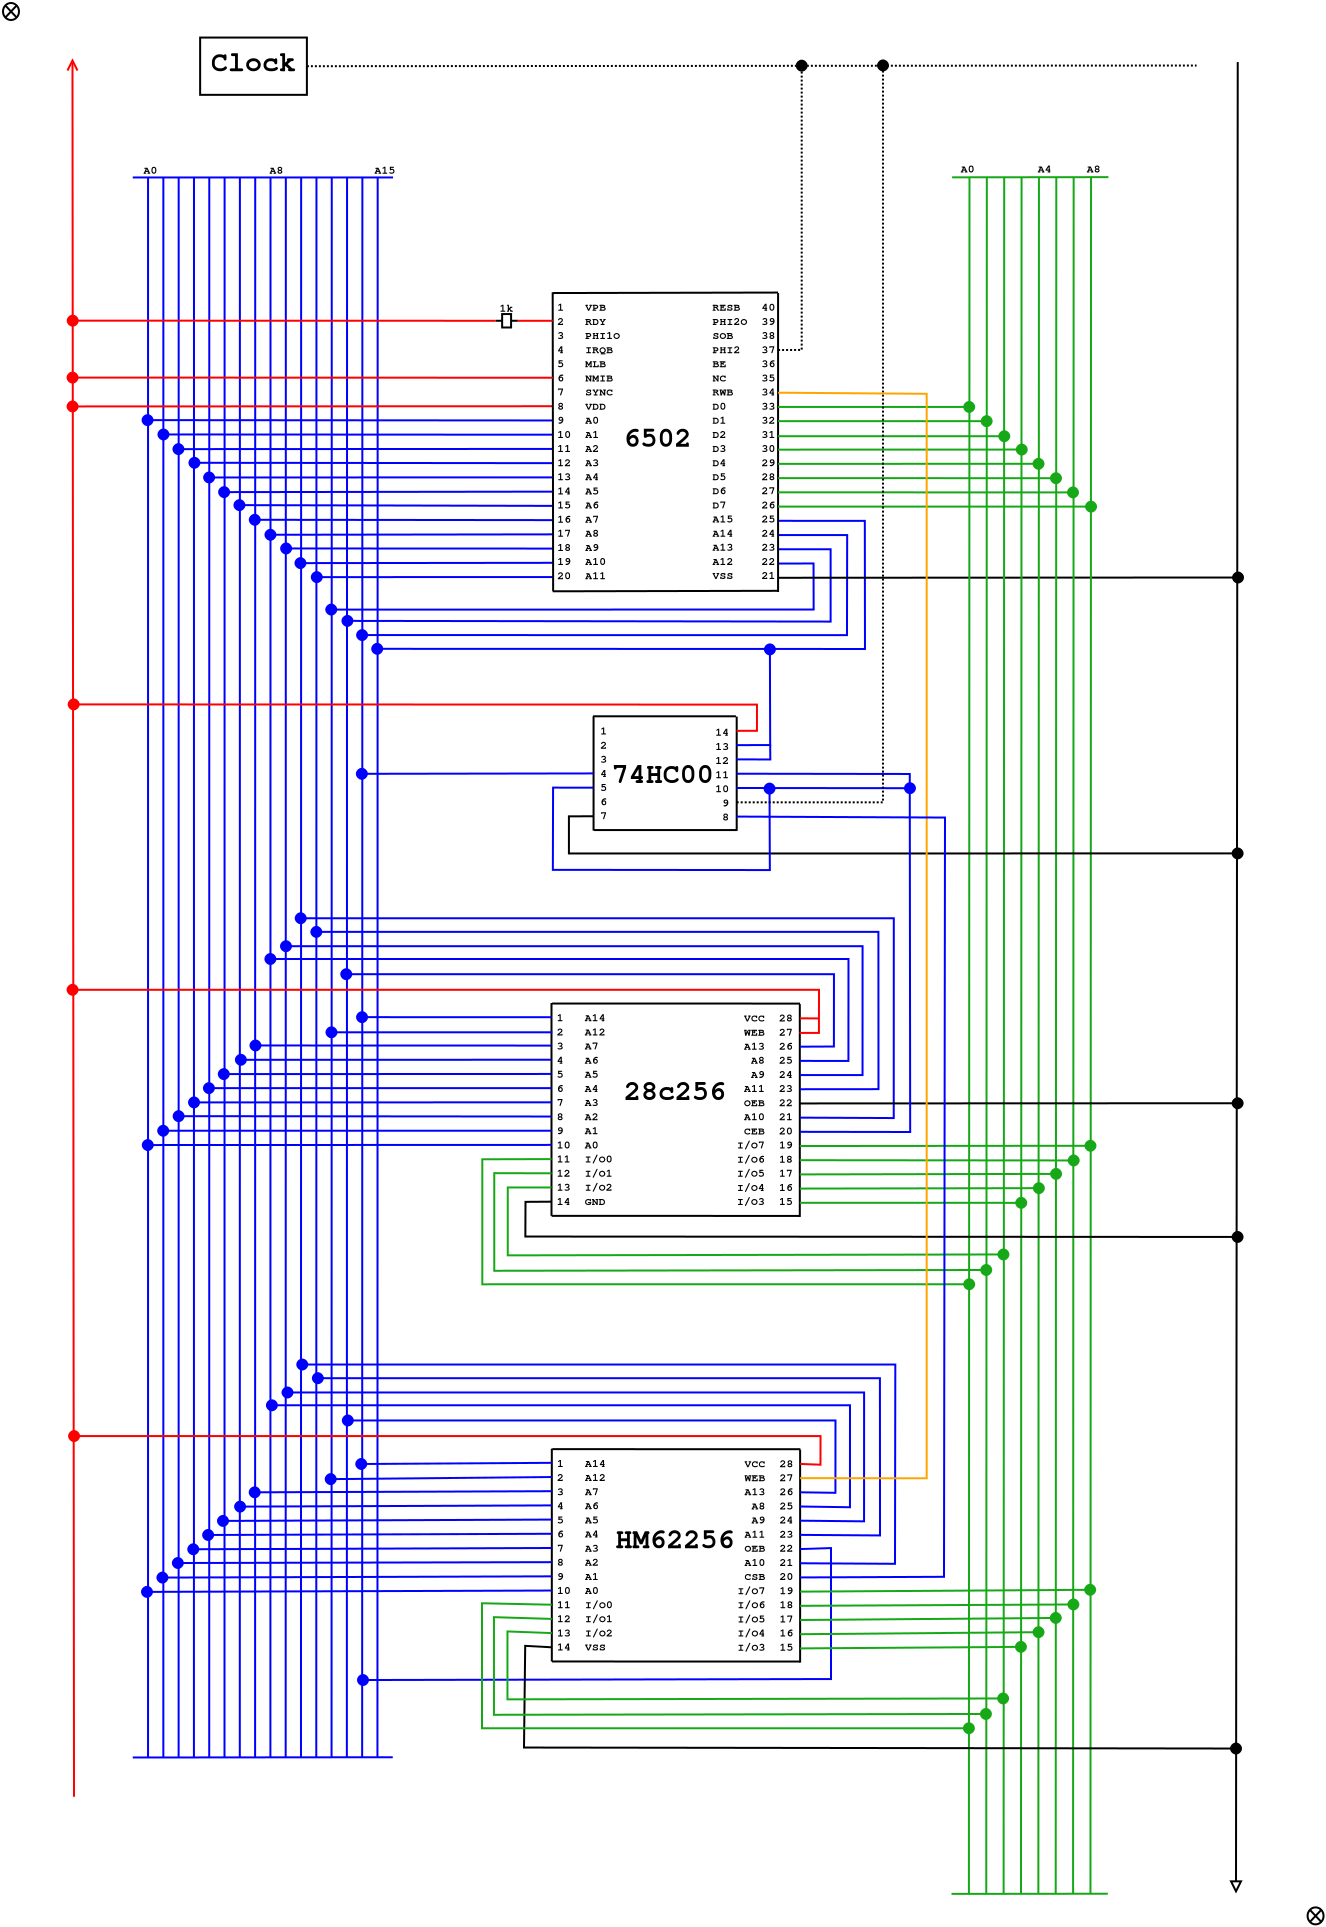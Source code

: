 <?xml version="1.0" encoding="UTF-8"?>
<dia:diagram xmlns:dia="http://www.lysator.liu.se/~alla/dia/">
  <dia:layer name="Background" visible="true" connectable="true" active="true">
    <dia:object type="Standard - Line" version="0" id="O0">
      <dia:attribute name="obj_pos">
        <dia:point val="16.021,-5.017"/>
      </dia:attribute>
      <dia:attribute name="obj_bb">
        <dia:rectangle val="2.958,-5.067;16.071,-4.967"/>
      </dia:attribute>
      <dia:attribute name="conn_endpoints">
        <dia:point val="16.021,-5.017"/>
        <dia:point val="3.008,-5.017"/>
      </dia:attribute>
      <dia:attribute name="numcp">
        <dia:int val="16"/>
      </dia:attribute>
      <dia:attribute name="line_color">
        <dia:color val="#0000ffff"/>
      </dia:attribute>
    </dia:object>
    <dia:object type="Standard - Line" version="0" id="O1">
      <dia:attribute name="obj_pos">
        <dia:point val="16.008,73.972"/>
      </dia:attribute>
      <dia:attribute name="obj_bb">
        <dia:rectangle val="2.958,73.922;16.058,74.035"/>
      </dia:attribute>
      <dia:attribute name="conn_endpoints">
        <dia:point val="16.008,73.972"/>
        <dia:point val="3.008,73.985"/>
      </dia:attribute>
      <dia:attribute name="numcp">
        <dia:int val="16"/>
      </dia:attribute>
      <dia:attribute name="line_color">
        <dia:color val="#0000ffff"/>
      </dia:attribute>
    </dia:object>
    <dia:object type="Standard - Line" version="0" id="O2">
      <dia:attribute name="obj_pos">
        <dia:point val="8.366,-5.017"/>
      </dia:attribute>
      <dia:attribute name="obj_bb">
        <dia:rectangle val="8.311,-5.067;8.416,74.029"/>
      </dia:attribute>
      <dia:attribute name="conn_endpoints">
        <dia:point val="8.366,-5.017"/>
        <dia:point val="8.361,73.98"/>
      </dia:attribute>
      <dia:attribute name="numcp">
        <dia:int val="1"/>
      </dia:attribute>
      <dia:attribute name="line_color">
        <dia:color val="#0000ffff"/>
      </dia:attribute>
      <dia:connections>
        <dia:connection handle="0" to="O0" connection="9"/>
        <dia:connection handle="1" to="O1" connection="9"/>
      </dia:connections>
    </dia:object>
    <dia:object type="Standard - Line" version="0" id="O3">
      <dia:attribute name="obj_pos">
        <dia:point val="14.49,-5.017"/>
      </dia:attribute>
      <dia:attribute name="obj_bb">
        <dia:rectangle val="14.429,-5.067;14.54,74.024"/>
      </dia:attribute>
      <dia:attribute name="conn_endpoints">
        <dia:point val="14.49,-5.017"/>
        <dia:point val="14.479,73.974"/>
      </dia:attribute>
      <dia:attribute name="numcp">
        <dia:int val="1"/>
      </dia:attribute>
      <dia:attribute name="line_color">
        <dia:color val="#0000ffff"/>
      </dia:attribute>
      <dia:connections>
        <dia:connection handle="0" to="O0" connection="1"/>
        <dia:connection handle="1" to="O1" connection="1"/>
      </dia:connections>
    </dia:object>
    <dia:object type="Standard - Line" version="0" id="O4">
      <dia:attribute name="obj_pos">
        <dia:point val="3.774,-5.017"/>
      </dia:attribute>
      <dia:attribute name="obj_bb">
        <dia:rectangle val="3.723,-5.067;3.824,74.034"/>
      </dia:attribute>
      <dia:attribute name="conn_endpoints">
        <dia:point val="3.774,-5.017"/>
        <dia:point val="3.773,73.984"/>
      </dia:attribute>
      <dia:attribute name="numcp">
        <dia:int val="1"/>
      </dia:attribute>
      <dia:attribute name="line_color">
        <dia:color val="#0000ffff"/>
      </dia:attribute>
      <dia:connections>
        <dia:connection handle="0" to="O0" connection="15"/>
        <dia:connection handle="1" to="O1" connection="15"/>
      </dia:connections>
    </dia:object>
    <dia:object type="Standard - Line" version="0" id="O5">
      <dia:attribute name="obj_pos">
        <dia:point val="4.539,-5.017"/>
      </dia:attribute>
      <dia:attribute name="obj_bb">
        <dia:rectangle val="4.488,-5.067;4.589,74.033"/>
      </dia:attribute>
      <dia:attribute name="conn_endpoints">
        <dia:point val="4.539,-5.017"/>
        <dia:point val="4.538,73.983"/>
      </dia:attribute>
      <dia:attribute name="numcp">
        <dia:int val="1"/>
      </dia:attribute>
      <dia:attribute name="line_color">
        <dia:color val="#0000ffff"/>
      </dia:attribute>
      <dia:connections>
        <dia:connection handle="0" to="O0" connection="14"/>
        <dia:connection handle="1" to="O1" connection="14"/>
      </dia:connections>
    </dia:object>
    <dia:object type="Standard - Line" version="0" id="O6">
      <dia:attribute name="obj_pos">
        <dia:point val="5.305,-5.017"/>
      </dia:attribute>
      <dia:attribute name="obj_bb">
        <dia:rectangle val="5.252,-5.067;5.355,74.032"/>
      </dia:attribute>
      <dia:attribute name="conn_endpoints">
        <dia:point val="5.305,-5.017"/>
        <dia:point val="5.302,73.982"/>
      </dia:attribute>
      <dia:attribute name="numcp">
        <dia:int val="1"/>
      </dia:attribute>
      <dia:attribute name="line_color">
        <dia:color val="#0000ffff"/>
      </dia:attribute>
      <dia:connections>
        <dia:connection handle="0" to="O0" connection="13"/>
        <dia:connection handle="1" to="O1" connection="13"/>
      </dia:connections>
    </dia:object>
    <dia:object type="Standard - Line" version="0" id="O7">
      <dia:attribute name="obj_pos">
        <dia:point val="6.067,73.982"/>
      </dia:attribute>
      <dia:attribute name="obj_bb">
        <dia:rectangle val="6.017,-5.067;6.12,74.032"/>
      </dia:attribute>
      <dia:attribute name="conn_endpoints">
        <dia:point val="6.067,73.982"/>
        <dia:point val="6.07,-5.017"/>
      </dia:attribute>
      <dia:attribute name="numcp">
        <dia:int val="1"/>
      </dia:attribute>
      <dia:attribute name="line_color">
        <dia:color val="#0000ffff"/>
      </dia:attribute>
      <dia:connections>
        <dia:connection handle="0" to="O1" connection="12"/>
        <dia:connection handle="1" to="O0" connection="12"/>
      </dia:connections>
    </dia:object>
    <dia:object type="Standard - Line" version="0" id="O8">
      <dia:attribute name="obj_pos">
        <dia:point val="6.835,-5.017"/>
      </dia:attribute>
      <dia:attribute name="obj_bb">
        <dia:rectangle val="6.782,-5.067;6.885,74.031"/>
      </dia:attribute>
      <dia:attribute name="conn_endpoints">
        <dia:point val="6.835,-5.017"/>
        <dia:point val="6.832,73.981"/>
      </dia:attribute>
      <dia:attribute name="numcp">
        <dia:int val="1"/>
      </dia:attribute>
      <dia:attribute name="line_color">
        <dia:color val="#0000ffff"/>
      </dia:attribute>
      <dia:connections>
        <dia:connection handle="0" to="O0" connection="11"/>
        <dia:connection handle="1" to="O1" connection="11"/>
      </dia:connections>
    </dia:object>
    <dia:object type="Standard - Line" version="0" id="O9">
      <dia:attribute name="obj_pos">
        <dia:point val="7.601,-5.017"/>
      </dia:attribute>
      <dia:attribute name="obj_bb">
        <dia:rectangle val="7.546,-5.067;7.651,74.03"/>
      </dia:attribute>
      <dia:attribute name="conn_endpoints">
        <dia:point val="7.601,-5.017"/>
        <dia:point val="7.596,73.98"/>
      </dia:attribute>
      <dia:attribute name="numcp">
        <dia:int val="1"/>
      </dia:attribute>
      <dia:attribute name="line_color">
        <dia:color val="#0000ffff"/>
      </dia:attribute>
      <dia:connections>
        <dia:connection handle="0" to="O0" connection="10"/>
        <dia:connection handle="1" to="O1" connection="10"/>
      </dia:connections>
    </dia:object>
    <dia:object type="Standard - Line" version="0" id="O10">
      <dia:attribute name="obj_pos">
        <dia:point val="10.655,73.977"/>
      </dia:attribute>
      <dia:attribute name="obj_bb">
        <dia:rectangle val="10.605,-5.067;10.713,74.027"/>
      </dia:attribute>
      <dia:attribute name="conn_endpoints">
        <dia:point val="10.655,73.977"/>
        <dia:point val="10.663,-5.017"/>
      </dia:attribute>
      <dia:attribute name="numcp">
        <dia:int val="1"/>
      </dia:attribute>
      <dia:attribute name="line_color">
        <dia:color val="#0000ffff"/>
      </dia:attribute>
      <dia:connections>
        <dia:connection handle="0" to="O1" connection="6"/>
        <dia:connection handle="1" to="O0" connection="6"/>
      </dia:connections>
    </dia:object>
    <dia:object type="Standard - Line" version="0" id="O11">
      <dia:attribute name="obj_pos">
        <dia:point val="12.959,-5.017"/>
      </dia:attribute>
      <dia:attribute name="obj_bb">
        <dia:rectangle val="12.899,-5.067;13.009,74.025"/>
      </dia:attribute>
      <dia:attribute name="conn_endpoints">
        <dia:point val="12.959,-5.017"/>
        <dia:point val="12.949,73.975"/>
      </dia:attribute>
      <dia:attribute name="numcp">
        <dia:int val="1"/>
      </dia:attribute>
      <dia:attribute name="line_color">
        <dia:color val="#0000ffff"/>
      </dia:attribute>
      <dia:connections>
        <dia:connection handle="0" to="O0" connection="3"/>
        <dia:connection handle="1" to="O1" connection="3"/>
      </dia:connections>
    </dia:object>
    <dia:object type="Standard - Line" version="0" id="O12">
      <dia:attribute name="obj_pos">
        <dia:point val="11.428,-5.017"/>
      </dia:attribute>
      <dia:attribute name="obj_bb">
        <dia:rectangle val="11.37,-5.067;11.478,74.026"/>
      </dia:attribute>
      <dia:attribute name="conn_endpoints">
        <dia:point val="11.428,-5.017"/>
        <dia:point val="11.42,73.977"/>
      </dia:attribute>
      <dia:attribute name="numcp">
        <dia:int val="1"/>
      </dia:attribute>
      <dia:attribute name="line_color">
        <dia:color val="#0000ffff"/>
      </dia:attribute>
      <dia:connections>
        <dia:connection handle="0" to="O0" connection="5"/>
        <dia:connection handle="1" to="O1" connection="5"/>
      </dia:connections>
    </dia:object>
    <dia:object type="Standard - Line" version="0" id="O13">
      <dia:attribute name="obj_pos">
        <dia:point val="9.897,-5.017"/>
      </dia:attribute>
      <dia:attribute name="obj_bb">
        <dia:rectangle val="9.841,-5.067;9.947,74.028"/>
      </dia:attribute>
      <dia:attribute name="conn_endpoints">
        <dia:point val="9.897,-5.017"/>
        <dia:point val="9.891,73.978"/>
      </dia:attribute>
      <dia:attribute name="numcp">
        <dia:int val="1"/>
      </dia:attribute>
      <dia:attribute name="line_color">
        <dia:color val="#0000ffff"/>
      </dia:attribute>
      <dia:connections>
        <dia:connection handle="0" to="O0" connection="7"/>
        <dia:connection handle="1" to="O1" connection="7"/>
      </dia:connections>
    </dia:object>
    <dia:object type="Standard - Line" version="0" id="O14">
      <dia:attribute name="obj_pos">
        <dia:point val="9.126,73.979"/>
      </dia:attribute>
      <dia:attribute name="obj_bb">
        <dia:rectangle val="9.076,-5.067;9.182,74.029"/>
      </dia:attribute>
      <dia:attribute name="conn_endpoints">
        <dia:point val="9.126,73.979"/>
        <dia:point val="9.132,-5.017"/>
      </dia:attribute>
      <dia:attribute name="numcp">
        <dia:int val="1"/>
      </dia:attribute>
      <dia:attribute name="line_color">
        <dia:color val="#0000ffff"/>
      </dia:attribute>
      <dia:connections>
        <dia:connection handle="0" to="O1" connection="8"/>
        <dia:connection handle="1" to="O0" connection="8"/>
      </dia:connections>
    </dia:object>
    <dia:object type="Standard - Line" version="0" id="O15">
      <dia:attribute name="obj_pos">
        <dia:point val="13.724,-5.017"/>
      </dia:attribute>
      <dia:attribute name="obj_bb">
        <dia:rectangle val="13.664,-5.067;13.774,74.024"/>
      </dia:attribute>
      <dia:attribute name="conn_endpoints">
        <dia:point val="13.724,-5.017"/>
        <dia:point val="13.714,73.974"/>
      </dia:attribute>
      <dia:attribute name="numcp">
        <dia:int val="1"/>
      </dia:attribute>
      <dia:attribute name="line_color">
        <dia:color val="#0000ffff"/>
      </dia:attribute>
      <dia:connections>
        <dia:connection handle="0" to="O0" connection="2"/>
        <dia:connection handle="1" to="O1" connection="2"/>
      </dia:connections>
    </dia:object>
    <dia:object type="Standard - Line" version="0" id="O16">
      <dia:attribute name="obj_pos">
        <dia:point val="15.255,-5.017"/>
      </dia:attribute>
      <dia:attribute name="obj_bb">
        <dia:rectangle val="15.194,-5.067;15.305,74.023"/>
      </dia:attribute>
      <dia:attribute name="conn_endpoints">
        <dia:point val="15.255,-5.017"/>
        <dia:point val="15.243,73.973"/>
      </dia:attribute>
      <dia:attribute name="numcp">
        <dia:int val="1"/>
      </dia:attribute>
      <dia:attribute name="line_color">
        <dia:color val="#0000ffff"/>
      </dia:attribute>
      <dia:connections>
        <dia:connection handle="0" to="O0" connection="0"/>
        <dia:connection handle="1" to="O1" connection="0"/>
      </dia:connections>
    </dia:object>
    <dia:object type="Standard - Line" version="0" id="O17">
      <dia:attribute name="obj_pos">
        <dia:point val="12.194,-5.017"/>
      </dia:attribute>
      <dia:attribute name="obj_bb">
        <dia:rectangle val="12.135,-5.067;12.243,74.026"/>
      </dia:attribute>
      <dia:attribute name="conn_endpoints">
        <dia:point val="12.194,-5.017"/>
        <dia:point val="12.185,73.976"/>
      </dia:attribute>
      <dia:attribute name="numcp">
        <dia:int val="1"/>
      </dia:attribute>
      <dia:attribute name="line_color">
        <dia:color val="#0000ffff"/>
      </dia:attribute>
      <dia:connections>
        <dia:connection handle="0" to="O0" connection="4"/>
        <dia:connection handle="1" to="O1" connection="4"/>
      </dia:connections>
    </dia:object>
    <dia:object type="Standard - Text" version="1" id="O18">
      <dia:attribute name="obj_pos">
        <dia:point val="3.548,-5.198"/>
      </dia:attribute>
      <dia:attribute name="obj_bb">
        <dia:rectangle val="3.548,-5.649;15.698,-5.085"/>
      </dia:attribute>
      <dia:attribute name="text">
        <dia:composite type="text">
          <dia:attribute name="string">
            <dia:string>#A0                A8             A15#</dia:string>
          </dia:attribute>
          <dia:attribute name="font">
            <dia:font family="FreeMono" style="80" name="Courier"/>
          </dia:attribute>
          <dia:attribute name="height">
            <dia:real val="0.706"/>
          </dia:attribute>
          <dia:attribute name="pos">
            <dia:point val="3.548,-5.198"/>
          </dia:attribute>
          <dia:attribute name="color">
            <dia:color val="#000000ff"/>
          </dia:attribute>
          <dia:attribute name="alignment">
            <dia:enum val="0"/>
          </dia:attribute>
        </dia:composite>
      </dia:attribute>
      <dia:attribute name="valign">
        <dia:enum val="3"/>
      </dia:attribute>
    </dia:object>
    <dia:object type="Standard - Line" version="0" id="O19">
      <dia:attribute name="obj_pos">
        <dia:point val="24.015,7.133"/>
      </dia:attribute>
      <dia:attribute name="obj_bb">
        <dia:rectangle val="3.429,6.795;24.065,7.437"/>
      </dia:attribute>
      <dia:attribute name="conn_endpoints">
        <dia:point val="24.015,7.133"/>
        <dia:point val="3.499,7.116"/>
      </dia:attribute>
      <dia:attribute name="numcp">
        <dia:int val="1"/>
      </dia:attribute>
      <dia:attribute name="line_color">
        <dia:color val="#0000ffff"/>
      </dia:attribute>
      <dia:attribute name="end_arrow">
        <dia:enum val="8"/>
      </dia:attribute>
      <dia:attribute name="end_arrow_length">
        <dia:real val="0.5"/>
      </dia:attribute>
      <dia:attribute name="end_arrow_width">
        <dia:real val="0.5"/>
      </dia:attribute>
      <dia:connections>
        <dia:connection handle="0" to="O60" connection="11"/>
      </dia:connections>
    </dia:object>
    <dia:object type="Standard - Line" version="0" id="O20">
      <dia:attribute name="obj_pos">
        <dia:point val="24.016,7.845"/>
      </dia:attribute>
      <dia:attribute name="obj_bb">
        <dia:rectangle val="4.223,7.512;24.066,8.153"/>
      </dia:attribute>
      <dia:attribute name="conn_endpoints">
        <dia:point val="24.016,7.845"/>
        <dia:point val="4.293,7.833"/>
      </dia:attribute>
      <dia:attribute name="numcp">
        <dia:int val="1"/>
      </dia:attribute>
      <dia:attribute name="line_color">
        <dia:color val="#0000ffff"/>
      </dia:attribute>
      <dia:attribute name="end_arrow">
        <dia:enum val="8"/>
      </dia:attribute>
      <dia:attribute name="end_arrow_length">
        <dia:real val="0.5"/>
      </dia:attribute>
      <dia:attribute name="end_arrow_width">
        <dia:real val="0.5"/>
      </dia:attribute>
      <dia:connections>
        <dia:connection handle="0" to="O60" connection="10"/>
      </dia:connections>
    </dia:object>
    <dia:object type="Standard - Line" version="0" id="O21">
      <dia:attribute name="obj_pos">
        <dia:point val="24.017,8.556"/>
      </dia:attribute>
      <dia:attribute name="obj_bb">
        <dia:rectangle val="4.973,8.245;24.067,8.886"/>
      </dia:attribute>
      <dia:attribute name="conn_endpoints">
        <dia:point val="24.017,8.556"/>
        <dia:point val="5.043,8.566"/>
      </dia:attribute>
      <dia:attribute name="numcp">
        <dia:int val="1"/>
      </dia:attribute>
      <dia:attribute name="line_color">
        <dia:color val="#0000ffff"/>
      </dia:attribute>
      <dia:attribute name="end_arrow">
        <dia:enum val="8"/>
      </dia:attribute>
      <dia:attribute name="end_arrow_length">
        <dia:real val="0.5"/>
      </dia:attribute>
      <dia:attribute name="end_arrow_width">
        <dia:real val="0.5"/>
      </dia:attribute>
      <dia:connections>
        <dia:connection handle="0" to="O60" connection="9"/>
      </dia:connections>
    </dia:object>
    <dia:object type="Standard - Line" version="0" id="O22">
      <dia:attribute name="obj_pos">
        <dia:point val="24.018,9.268"/>
      </dia:attribute>
      <dia:attribute name="obj_bb">
        <dia:rectangle val="5.773,8.929;24.068,9.57"/>
      </dia:attribute>
      <dia:attribute name="conn_endpoints">
        <dia:point val="24.018,9.268"/>
        <dia:point val="5.843,9.249"/>
      </dia:attribute>
      <dia:attribute name="numcp">
        <dia:int val="1"/>
      </dia:attribute>
      <dia:attribute name="line_color">
        <dia:color val="#0000ffff"/>
      </dia:attribute>
      <dia:attribute name="end_arrow">
        <dia:enum val="8"/>
      </dia:attribute>
      <dia:attribute name="end_arrow_length">
        <dia:real val="0.5"/>
      </dia:attribute>
      <dia:attribute name="end_arrow_width">
        <dia:real val="0.5"/>
      </dia:attribute>
      <dia:connections>
        <dia:connection handle="0" to="O60" connection="8"/>
      </dia:connections>
    </dia:object>
    <dia:object type="Standard - Line" version="0" id="O23">
      <dia:attribute name="obj_pos">
        <dia:point val="24.019,9.98"/>
      </dia:attribute>
      <dia:attribute name="obj_bb">
        <dia:rectangle val="6.506,9.662;24.069,10.303"/>
      </dia:attribute>
      <dia:attribute name="conn_endpoints">
        <dia:point val="24.019,9.98"/>
        <dia:point val="6.577,9.983"/>
      </dia:attribute>
      <dia:attribute name="numcp">
        <dia:int val="1"/>
      </dia:attribute>
      <dia:attribute name="line_color">
        <dia:color val="#0000ffff"/>
      </dia:attribute>
      <dia:attribute name="end_arrow">
        <dia:enum val="8"/>
      </dia:attribute>
      <dia:attribute name="end_arrow_length">
        <dia:real val="0.5"/>
      </dia:attribute>
      <dia:attribute name="end_arrow_width">
        <dia:real val="0.5"/>
      </dia:attribute>
      <dia:connections>
        <dia:connection handle="0" to="O60" connection="7"/>
      </dia:connections>
    </dia:object>
    <dia:object type="Standard - Line" version="0" id="O24">
      <dia:attribute name="obj_pos">
        <dia:point val="24.02,10.692"/>
      </dia:attribute>
      <dia:attribute name="obj_bb">
        <dia:rectangle val="7.256,10.395;24.07,11.036"/>
      </dia:attribute>
      <dia:attribute name="conn_endpoints">
        <dia:point val="24.02,10.692"/>
        <dia:point val="7.327,10.716"/>
      </dia:attribute>
      <dia:attribute name="numcp">
        <dia:int val="1"/>
      </dia:attribute>
      <dia:attribute name="line_color">
        <dia:color val="#0000ffff"/>
      </dia:attribute>
      <dia:attribute name="end_arrow">
        <dia:enum val="8"/>
      </dia:attribute>
      <dia:attribute name="end_arrow_length">
        <dia:real val="0.5"/>
      </dia:attribute>
      <dia:attribute name="end_arrow_width">
        <dia:real val="0.5"/>
      </dia:attribute>
      <dia:connections>
        <dia:connection handle="0" to="O60" connection="6"/>
      </dia:connections>
    </dia:object>
    <dia:object type="Standard - Line" version="0" id="O25">
      <dia:attribute name="obj_pos">
        <dia:point val="24.021,11.404"/>
      </dia:attribute>
      <dia:attribute name="obj_bb">
        <dia:rectangle val="8.023,11.046;24.072,11.687"/>
      </dia:attribute>
      <dia:attribute name="conn_endpoints">
        <dia:point val="24.021,11.404"/>
        <dia:point val="8.093,11.366"/>
      </dia:attribute>
      <dia:attribute name="numcp">
        <dia:int val="1"/>
      </dia:attribute>
      <dia:attribute name="line_color">
        <dia:color val="#0000ffff"/>
      </dia:attribute>
      <dia:attribute name="end_arrow">
        <dia:enum val="8"/>
      </dia:attribute>
      <dia:attribute name="end_arrow_length">
        <dia:real val="0.5"/>
      </dia:attribute>
      <dia:attribute name="end_arrow_width">
        <dia:real val="0.5"/>
      </dia:attribute>
      <dia:connections>
        <dia:connection handle="0" to="O60" connection="5"/>
      </dia:connections>
    </dia:object>
    <dia:object type="Standard - Line" version="0" id="O26">
      <dia:attribute name="obj_pos">
        <dia:point val="24.023,12.116"/>
      </dia:attribute>
      <dia:attribute name="obj_bb">
        <dia:rectangle val="8.789,11.779;24.073,12.42"/>
      </dia:attribute>
      <dia:attribute name="conn_endpoints">
        <dia:point val="24.023,12.116"/>
        <dia:point val="8.86,12.099"/>
      </dia:attribute>
      <dia:attribute name="numcp">
        <dia:int val="1"/>
      </dia:attribute>
      <dia:attribute name="line_color">
        <dia:color val="#0000ffff"/>
      </dia:attribute>
      <dia:attribute name="end_arrow">
        <dia:enum val="8"/>
      </dia:attribute>
      <dia:attribute name="end_arrow_length">
        <dia:real val="0.5"/>
      </dia:attribute>
      <dia:attribute name="end_arrow_width">
        <dia:real val="0.5"/>
      </dia:attribute>
      <dia:connections>
        <dia:connection handle="0" to="O60" connection="4"/>
      </dia:connections>
    </dia:object>
    <dia:object type="Standard - Line" version="0" id="O27">
      <dia:attribute name="obj_pos">
        <dia:point val="24.024,12.828"/>
      </dia:attribute>
      <dia:attribute name="obj_bb">
        <dia:rectangle val="9.573,12.528;24.074,13.169"/>
      </dia:attribute>
      <dia:attribute name="conn_endpoints">
        <dia:point val="24.024,12.828"/>
        <dia:point val="9.643,12.849"/>
      </dia:attribute>
      <dia:attribute name="numcp">
        <dia:int val="1"/>
      </dia:attribute>
      <dia:attribute name="line_color">
        <dia:color val="#0000ffff"/>
      </dia:attribute>
      <dia:attribute name="end_arrow">
        <dia:enum val="8"/>
      </dia:attribute>
      <dia:attribute name="end_arrow_length">
        <dia:real val="0.5"/>
      </dia:attribute>
      <dia:attribute name="end_arrow_width">
        <dia:real val="0.5"/>
      </dia:attribute>
      <dia:connections>
        <dia:connection handle="0" to="O60" connection="3"/>
      </dia:connections>
    </dia:object>
    <dia:object type="Standard - Line" version="0" id="O28">
      <dia:attribute name="obj_pos">
        <dia:point val="24.025,13.539"/>
      </dia:attribute>
      <dia:attribute name="obj_bb">
        <dia:rectangle val="10.356,13.212;24.075,13.853"/>
      </dia:attribute>
      <dia:attribute name="conn_endpoints">
        <dia:point val="24.025,13.539"/>
        <dia:point val="10.427,13.533"/>
      </dia:attribute>
      <dia:attribute name="numcp">
        <dia:int val="1"/>
      </dia:attribute>
      <dia:attribute name="line_color">
        <dia:color val="#0000ffff"/>
      </dia:attribute>
      <dia:attribute name="end_arrow">
        <dia:enum val="8"/>
      </dia:attribute>
      <dia:attribute name="end_arrow_length">
        <dia:real val="0.5"/>
      </dia:attribute>
      <dia:attribute name="end_arrow_width">
        <dia:real val="0.5"/>
      </dia:attribute>
      <dia:connections>
        <dia:connection handle="0" to="O60" connection="2"/>
      </dia:connections>
    </dia:object>
    <dia:object type="Standard - Line" version="0" id="O29">
      <dia:attribute name="obj_pos">
        <dia:point val="24.026,14.251"/>
      </dia:attribute>
      <dia:attribute name="obj_bb">
        <dia:rectangle val="11.073,13.945;24.076,14.586"/>
      </dia:attribute>
      <dia:attribute name="conn_endpoints">
        <dia:point val="24.026,14.251"/>
        <dia:point val="11.143,14.266"/>
      </dia:attribute>
      <dia:attribute name="numcp">
        <dia:int val="1"/>
      </dia:attribute>
      <dia:attribute name="line_color">
        <dia:color val="#0000ffff"/>
      </dia:attribute>
      <dia:attribute name="end_arrow">
        <dia:enum val="8"/>
      </dia:attribute>
      <dia:attribute name="end_arrow_length">
        <dia:real val="0.5"/>
      </dia:attribute>
      <dia:attribute name="end_arrow_width">
        <dia:real val="0.5"/>
      </dia:attribute>
      <dia:connections>
        <dia:connection handle="0" to="O60" connection="1"/>
      </dia:connections>
    </dia:object>
    <dia:object type="Standard - Line" version="0" id="O30">
      <dia:attribute name="obj_pos">
        <dia:point val="24.027,14.963"/>
      </dia:attribute>
      <dia:attribute name="obj_bb">
        <dia:rectangle val="11.889,14.645;24.077,15.287"/>
      </dia:attribute>
      <dia:attribute name="conn_endpoints">
        <dia:point val="24.027,14.963"/>
        <dia:point val="11.96,14.966"/>
      </dia:attribute>
      <dia:attribute name="numcp">
        <dia:int val="1"/>
      </dia:attribute>
      <dia:attribute name="line_color">
        <dia:color val="#0000ffff"/>
      </dia:attribute>
      <dia:attribute name="end_arrow">
        <dia:enum val="8"/>
      </dia:attribute>
      <dia:attribute name="end_arrow_length">
        <dia:real val="0.5"/>
      </dia:attribute>
      <dia:attribute name="end_arrow_width">
        <dia:real val="0.5"/>
      </dia:attribute>
      <dia:connections>
        <dia:connection handle="0" to="O60" connection="0"/>
      </dia:connections>
    </dia:object>
    <dia:object type="Standard - PolyLine" version="0" id="O31">
      <dia:attribute name="obj_pos">
        <dia:point val="35.275,14.287"/>
      </dia:attribute>
      <dia:attribute name="obj_bb">
        <dia:rectangle val="12.613,14.234;37.103,16.91"/>
      </dia:attribute>
      <dia:attribute name="poly_points">
        <dia:point val="35.275,14.287"/>
        <dia:point val="37.048,14.284"/>
        <dia:point val="37.053,16.588"/>
        <dia:point val="12.684,16.589"/>
      </dia:attribute>
      <dia:attribute name="line_color">
        <dia:color val="#0000ffff"/>
      </dia:attribute>
      <dia:attribute name="end_arrow">
        <dia:enum val="8"/>
      </dia:attribute>
      <dia:attribute name="end_arrow_length">
        <dia:real val="0.5"/>
      </dia:attribute>
      <dia:attribute name="end_arrow_width">
        <dia:real val="0.5"/>
      </dia:attribute>
      <dia:connections>
        <dia:connection handle="0" to="O61" connection="18"/>
      </dia:connections>
    </dia:object>
    <dia:object type="Standard - PolyLine" version="0" id="O32">
      <dia:attribute name="obj_pos">
        <dia:point val="35.275,13.575"/>
      </dia:attribute>
      <dia:attribute name="obj_bb">
        <dia:rectangle val="13.422,13.522;37.952,17.475"/>
      </dia:attribute>
      <dia:attribute name="poly_points">
        <dia:point val="35.275,13.575"/>
        <dia:point val="37.902,13.572"/>
        <dia:point val="37.902,17.189"/>
        <dia:point val="13.493,17.154"/>
      </dia:attribute>
      <dia:attribute name="line_color">
        <dia:color val="#0000ffff"/>
      </dia:attribute>
      <dia:attribute name="end_arrow">
        <dia:enum val="8"/>
      </dia:attribute>
      <dia:attribute name="end_arrow_length">
        <dia:real val="0.5"/>
      </dia:attribute>
      <dia:attribute name="end_arrow_width">
        <dia:real val="0.5"/>
      </dia:attribute>
      <dia:connections>
        <dia:connection handle="0" to="O61" connection="17"/>
      </dia:connections>
    </dia:object>
    <dia:object type="Standard - PolyLine" version="0" id="O33">
      <dia:attribute name="obj_pos">
        <dia:point val="35.275,12.863"/>
      </dia:attribute>
      <dia:attribute name="obj_bb">
        <dia:rectangle val="14.155,12.812;38.781,18.185"/>
      </dia:attribute>
      <dia:attribute name="poly_points">
        <dia:point val="35.275,12.863"/>
        <dia:point val="38.73,12.862"/>
        <dia:point val="38.72,17.867"/>
        <dia:point val="14.226,17.864"/>
      </dia:attribute>
      <dia:attribute name="line_color">
        <dia:color val="#0000ffff"/>
      </dia:attribute>
      <dia:attribute name="end_arrow">
        <dia:enum val="8"/>
      </dia:attribute>
      <dia:attribute name="end_arrow_length">
        <dia:real val="0.5"/>
      </dia:attribute>
      <dia:attribute name="end_arrow_width">
        <dia:real val="0.5"/>
      </dia:attribute>
      <dia:connections>
        <dia:connection handle="0" to="O61" connection="16"/>
      </dia:connections>
    </dia:object>
    <dia:object type="Standard - PolyLine" version="0" id="O34">
      <dia:attribute name="obj_pos">
        <dia:point val="35.275,12.151"/>
      </dia:attribute>
      <dia:attribute name="obj_bb">
        <dia:rectangle val="14.911,12.101;39.67,18.872"/>
      </dia:attribute>
      <dia:attribute name="poly_points">
        <dia:point val="35.275,12.151"/>
        <dia:point val="39.612,12.155"/>
        <dia:point val="39.62,18.559"/>
        <dia:point val="14.981,18.551"/>
      </dia:attribute>
      <dia:attribute name="line_color">
        <dia:color val="#0000ffff"/>
      </dia:attribute>
      <dia:attribute name="end_arrow">
        <dia:enum val="8"/>
      </dia:attribute>
      <dia:attribute name="end_arrow_length">
        <dia:real val="0.5"/>
      </dia:attribute>
      <dia:attribute name="end_arrow_width">
        <dia:real val="0.5"/>
      </dia:attribute>
      <dia:connections>
        <dia:connection handle="0" to="O61" connection="15"/>
      </dia:connections>
    </dia:object>
    <dia:object type="Standard - PolyLine" version="0" id="O35">
      <dia:attribute name="obj_pos">
        <dia:point val="58.258,-10.786"/>
      </dia:attribute>
      <dia:attribute name="obj_bb">
        <dia:rectangle val="57.84,-10.836;58.502,80.838"/>
      </dia:attribute>
      <dia:attribute name="poly_points">
        <dia:point val="58.258,-10.786"/>
        <dia:point val="58.171,80.787"/>
      </dia:attribute>
      <dia:attribute name="end_arrow">
        <dia:enum val="12"/>
      </dia:attribute>
      <dia:attribute name="end_arrow_length">
        <dia:real val="0.5"/>
      </dia:attribute>
      <dia:attribute name="end_arrow_width">
        <dia:real val="0.5"/>
      </dia:attribute>
    </dia:object>
    <dia:object type="Standard - PolyLine" version="0" id="O36">
      <dia:attribute name="obj_pos">
        <dia:point val="0.071,75.95"/>
      </dia:attribute>
      <dia:attribute name="obj_bb">
        <dia:rectangle val="-0.336,-11.027;0.326,76"/>
      </dia:attribute>
      <dia:attribute name="poly_points">
        <dia:point val="0.071,75.95"/>
        <dia:point val="-0.005,-10.976"/>
      </dia:attribute>
      <dia:attribute name="line_color">
        <dia:color val="#ff0000ff"/>
      </dia:attribute>
      <dia:attribute name="end_arrow">
        <dia:enum val="1"/>
      </dia:attribute>
      <dia:attribute name="end_arrow_length">
        <dia:real val="0.5"/>
      </dia:attribute>
      <dia:attribute name="end_arrow_width">
        <dia:real val="0.5"/>
      </dia:attribute>
    </dia:object>
    <dia:object type="Standard - Line" version="0" id="O37">
      <dia:attribute name="obj_pos">
        <dia:point val="35.275,14.999"/>
      </dia:attribute>
      <dia:attribute name="obj_bb">
        <dia:rectangle val="35.225,14.665;58.592,15.306"/>
      </dia:attribute>
      <dia:attribute name="conn_endpoints">
        <dia:point val="35.275,14.999"/>
        <dia:point val="58.522,14.985"/>
      </dia:attribute>
      <dia:attribute name="numcp">
        <dia:int val="1"/>
      </dia:attribute>
      <dia:attribute name="end_arrow">
        <dia:enum val="8"/>
      </dia:attribute>
      <dia:attribute name="end_arrow_length">
        <dia:real val="0.5"/>
      </dia:attribute>
      <dia:attribute name="end_arrow_width">
        <dia:real val="0.5"/>
      </dia:attribute>
      <dia:connections>
        <dia:connection handle="0" to="O61" connection="19"/>
      </dia:connections>
    </dia:object>
    <dia:object type="Standard - Line" version="0" id="O38">
      <dia:attribute name="obj_pos">
        <dia:point val="24.014,6.421"/>
      </dia:attribute>
      <dia:attribute name="obj_bb">
        <dia:rectangle val="-0.322,6.111;24.064,6.752"/>
      </dia:attribute>
      <dia:attribute name="conn_endpoints">
        <dia:point val="24.014,6.421"/>
        <dia:point val="-0.251,6.432"/>
      </dia:attribute>
      <dia:attribute name="numcp">
        <dia:int val="1"/>
      </dia:attribute>
      <dia:attribute name="line_color">
        <dia:color val="#ff0000ff"/>
      </dia:attribute>
      <dia:attribute name="end_arrow">
        <dia:enum val="8"/>
      </dia:attribute>
      <dia:attribute name="end_arrow_length">
        <dia:real val="0.5"/>
      </dia:attribute>
      <dia:attribute name="end_arrow_width">
        <dia:real val="0.5"/>
      </dia:attribute>
      <dia:connections>
        <dia:connection handle="0" to="O60" connection="12"/>
      </dia:connections>
    </dia:object>
    <dia:group>
      <dia:attribute name="meta">
        <dia:composite type="dict"/>
      </dia:attribute>
      <dia:attribute name="matrix"/>
      <dia:object type="Standard - Line" version="0" id="O39">
        <dia:attribute name="obj_pos">
          <dia:point val="23.946,46.903"/>
        </dia:attribute>
        <dia:attribute name="obj_bb">
          <dia:rectangle val="23.896,36.21;23.996,46.953"/>
        </dia:attribute>
        <dia:attribute name="conn_endpoints">
          <dia:point val="23.946,46.903"/>
          <dia:point val="23.946,36.26"/>
        </dia:attribute>
        <dia:attribute name="numcp">
          <dia:int val="14"/>
        </dia:attribute>
      </dia:object>
      <dia:object type="Standard - Text" version="1" id="O40">
        <dia:attribute name="obj_pos">
          <dia:point val="24.209,37.178"/>
        </dia:attribute>
        <dia:attribute name="obj_bb">
          <dia:rectangle val="24.209,36.727;26.909,46.463"/>
        </dia:attribute>
        <dia:attribute name="text">
          <dia:composite type="text">
            <dia:attribute name="string">
              <dia:string>#1   A14
2   A12
3   A7
4   A6
5   A5
6   A4
7   A3
8   A2
9   A1
10  A0
11  I/O0
12  I/O1
13  I/O2
14  GND#</dia:string>
            </dia:attribute>
            <dia:attribute name="font">
              <dia:font family="FreeMono" style="80" name="Courier"/>
            </dia:attribute>
            <dia:attribute name="height">
              <dia:real val="0.706"/>
            </dia:attribute>
            <dia:attribute name="pos">
              <dia:point val="24.209,37.178"/>
            </dia:attribute>
            <dia:attribute name="color">
              <dia:color val="#000000ff"/>
            </dia:attribute>
            <dia:attribute name="alignment">
              <dia:enum val="0"/>
            </dia:attribute>
          </dia:composite>
        </dia:attribute>
        <dia:attribute name="valign">
          <dia:enum val="3"/>
        </dia:attribute>
      </dia:object>
      <dia:object type="Standard - Text" version="1" id="O41">
        <dia:attribute name="obj_pos">
          <dia:point val="36.024,37.185"/>
        </dia:attribute>
        <dia:attribute name="obj_bb">
          <dia:rectangle val="33.324,36.733;36.024,46.47"/>
        </dia:attribute>
        <dia:attribute name="text">
          <dia:composite type="text">
            <dia:attribute name="string">
              <dia:string>#VCC  28
WEB  27
A13  26
A8  25
A9  24
A11  23
OEB  22
A10  21
CEB  20
I/O7  19
I/O6  18
I/O5  17
I/O4  16
I/O3  15#</dia:string>
            </dia:attribute>
            <dia:attribute name="font">
              <dia:font family="FreeMono" style="80" name="Courier"/>
            </dia:attribute>
            <dia:attribute name="height">
              <dia:real val="0.706"/>
            </dia:attribute>
            <dia:attribute name="pos">
              <dia:point val="36.024,37.185"/>
            </dia:attribute>
            <dia:attribute name="color">
              <dia:color val="#000000ff"/>
            </dia:attribute>
            <dia:attribute name="alignment">
              <dia:enum val="2"/>
            </dia:attribute>
          </dia:composite>
        </dia:attribute>
        <dia:attribute name="valign">
          <dia:enum val="3"/>
        </dia:attribute>
      </dia:object>
      <dia:object type="Standard - Text" version="1" id="O42">
        <dia:attribute name="obj_pos">
          <dia:point val="27.568,41.115"/>
        </dia:attribute>
        <dia:attribute name="obj_bb">
          <dia:rectangle val="27.568,39.986;32.653,41.397"/>
        </dia:attribute>
        <dia:attribute name="text">
          <dia:composite type="text">
            <dia:attribute name="string">
              <dia:string>#28c256#</dia:string>
            </dia:attribute>
            <dia:attribute name="font">
              <dia:font family="FreeMono" style="80" name="Courier"/>
            </dia:attribute>
            <dia:attribute name="height">
              <dia:real val="1.764"/>
            </dia:attribute>
            <dia:attribute name="pos">
              <dia:point val="27.568,41.115"/>
            </dia:attribute>
            <dia:attribute name="color">
              <dia:color val="#000000ff"/>
            </dia:attribute>
            <dia:attribute name="alignment">
              <dia:enum val="0"/>
            </dia:attribute>
          </dia:composite>
        </dia:attribute>
        <dia:attribute name="valign">
          <dia:enum val="3"/>
        </dia:attribute>
      </dia:object>
      <dia:object type="Standard - Line" version="0" id="O43">
        <dia:attribute name="obj_pos">
          <dia:point val="36.361,46.958"/>
        </dia:attribute>
        <dia:attribute name="obj_bb">
          <dia:rectangle val="36.311,36.265;36.411,47.008"/>
        </dia:attribute>
        <dia:attribute name="conn_endpoints">
          <dia:point val="36.361,46.958"/>
          <dia:point val="36.361,36.315"/>
        </dia:attribute>
        <dia:attribute name="numcp">
          <dia:int val="14"/>
        </dia:attribute>
      </dia:object>
      <dia:object type="Standard - Line" version="0" id="O44">
        <dia:attribute name="obj_pos">
          <dia:point val="23.972,36.286"/>
        </dia:attribute>
        <dia:attribute name="obj_bb">
          <dia:rectangle val="23.922,36.236;36.425,36.339"/>
        </dia:attribute>
        <dia:attribute name="conn_endpoints">
          <dia:point val="23.972,36.286"/>
          <dia:point val="36.375,36.289"/>
        </dia:attribute>
        <dia:attribute name="numcp">
          <dia:int val="1"/>
        </dia:attribute>
      </dia:object>
      <dia:object type="Standard - Line" version="0" id="O45">
        <dia:attribute name="obj_pos">
          <dia:point val="23.953,46.903"/>
        </dia:attribute>
        <dia:attribute name="obj_bb">
          <dia:rectangle val="23.903,46.853;36.406,46.956"/>
        </dia:attribute>
        <dia:attribute name="conn_endpoints">
          <dia:point val="23.953,46.903"/>
          <dia:point val="36.356,46.906"/>
        </dia:attribute>
        <dia:attribute name="numcp">
          <dia:int val="1"/>
        </dia:attribute>
      </dia:object>
    </dia:group>
    <dia:object type="Standard - Line" version="0" id="O46">
      <dia:attribute name="obj_pos">
        <dia:point val="43.947,80.805"/>
      </dia:attribute>
      <dia:attribute name="obj_bb">
        <dia:rectangle val="43.897,80.745;51.812,80.855"/>
      </dia:attribute>
      <dia:attribute name="conn_endpoints">
        <dia:point val="43.947,80.805"/>
        <dia:point val="51.762,80.796"/>
      </dia:attribute>
      <dia:attribute name="numcp">
        <dia:int val="8"/>
      </dia:attribute>
      <dia:attribute name="line_color">
        <dia:color val="#17a817ff"/>
      </dia:attribute>
    </dia:object>
    <dia:object type="Standard - Line" version="0" id="O47">
      <dia:attribute name="obj_pos">
        <dia:point val="43.976,-5.024"/>
      </dia:attribute>
      <dia:attribute name="obj_bb">
        <dia:rectangle val="43.926,-5.083;51.841,-4.974"/>
      </dia:attribute>
      <dia:attribute name="conn_endpoints">
        <dia:point val="43.976,-5.024"/>
        <dia:point val="51.791,-5.033"/>
      </dia:attribute>
      <dia:attribute name="numcp">
        <dia:int val="8"/>
      </dia:attribute>
      <dia:attribute name="line_color">
        <dia:color val="#17a817ff"/>
      </dia:attribute>
    </dia:object>
    <dia:object type="Standard - Text" version="1" id="O48">
      <dia:attribute name="obj_pos">
        <dia:point val="44.408,-5.26"/>
      </dia:attribute>
      <dia:attribute name="obj_bb">
        <dia:rectangle val="44.408,-5.711;51.158,-5.147"/>
      </dia:attribute>
      <dia:attribute name="text">
        <dia:composite type="text">
          <dia:attribute name="string">
            <dia:string>#A0         A4     A8#</dia:string>
          </dia:attribute>
          <dia:attribute name="font">
            <dia:font family="FreeMono" style="80" name="Courier"/>
          </dia:attribute>
          <dia:attribute name="height">
            <dia:real val="0.706"/>
          </dia:attribute>
          <dia:attribute name="pos">
            <dia:point val="44.408,-5.26"/>
          </dia:attribute>
          <dia:attribute name="color">
            <dia:color val="#000000ff"/>
          </dia:attribute>
          <dia:attribute name="alignment">
            <dia:enum val="0"/>
          </dia:attribute>
        </dia:composite>
      </dia:attribute>
      <dia:attribute name="valign">
        <dia:enum val="3"/>
      </dia:attribute>
    </dia:object>
    <dia:object type="Standard - Line" version="0" id="O49">
      <dia:attribute name="obj_pos">
        <dia:point val="47.45,-5.028"/>
      </dia:attribute>
      <dia:attribute name="obj_bb">
        <dia:rectangle val="47.37,-5.078;47.499,80.851"/>
      </dia:attribute>
      <dia:attribute name="conn_endpoints">
        <dia:point val="47.45,-5.028"/>
        <dia:point val="47.421,80.801"/>
      </dia:attribute>
      <dia:attribute name="numcp">
        <dia:int val="1"/>
      </dia:attribute>
      <dia:attribute name="line_color">
        <dia:color val="#17a817ff"/>
      </dia:attribute>
      <dia:connections>
        <dia:connection handle="0" to="O47" connection="3"/>
        <dia:connection handle="1" to="O46" connection="3"/>
      </dia:connections>
    </dia:object>
    <dia:object type="Standard - Line" version="0" id="O50">
      <dia:attribute name="obj_pos">
        <dia:point val="44.845,-5.025"/>
      </dia:attribute>
      <dia:attribute name="obj_bb">
        <dia:rectangle val="44.766,-5.075;44.895,80.854"/>
      </dia:attribute>
      <dia:attribute name="conn_endpoints">
        <dia:point val="44.845,-5.025"/>
        <dia:point val="44.816,80.804"/>
      </dia:attribute>
      <dia:attribute name="numcp">
        <dia:int val="1"/>
      </dia:attribute>
      <dia:attribute name="line_color">
        <dia:color val="#17a817ff"/>
      </dia:attribute>
      <dia:connections>
        <dia:connection handle="0" to="O47" connection="0"/>
        <dia:connection handle="1" to="O46" connection="0"/>
      </dia:connections>
    </dia:object>
    <dia:object type="Standard - Line" version="0" id="O51">
      <dia:attribute name="obj_pos">
        <dia:point val="46.581,-5.027"/>
      </dia:attribute>
      <dia:attribute name="obj_bb">
        <dia:rectangle val="46.502,-5.077;46.631,80.852"/>
      </dia:attribute>
      <dia:attribute name="conn_endpoints">
        <dia:point val="46.581,-5.027"/>
        <dia:point val="46.552,80.802"/>
      </dia:attribute>
      <dia:attribute name="numcp">
        <dia:int val="1"/>
      </dia:attribute>
      <dia:attribute name="line_color">
        <dia:color val="#17a817ff"/>
      </dia:attribute>
      <dia:connections>
        <dia:connection handle="0" to="O47" connection="2"/>
        <dia:connection handle="1" to="O46" connection="2"/>
      </dia:connections>
    </dia:object>
    <dia:object type="Standard - Line" version="0" id="O52">
      <dia:attribute name="obj_pos">
        <dia:point val="48.318,-5.029"/>
      </dia:attribute>
      <dia:attribute name="obj_bb">
        <dia:rectangle val="48.239,-5.079;48.368,80.85"/>
      </dia:attribute>
      <dia:attribute name="conn_endpoints">
        <dia:point val="48.318,-5.029"/>
        <dia:point val="48.289,80.8"/>
      </dia:attribute>
      <dia:attribute name="numcp">
        <dia:int val="1"/>
      </dia:attribute>
      <dia:attribute name="line_color">
        <dia:color val="#17a817ff"/>
      </dia:attribute>
      <dia:connections>
        <dia:connection handle="0" to="O47" connection="4"/>
        <dia:connection handle="1" to="O46" connection="4"/>
      </dia:connections>
    </dia:object>
    <dia:object type="Standard - Line" version="0" id="O53">
      <dia:attribute name="obj_pos">
        <dia:point val="49.186,-5.03"/>
      </dia:attribute>
      <dia:attribute name="obj_bb">
        <dia:rectangle val="49.107,-5.08;49.236,80.849"/>
      </dia:attribute>
      <dia:attribute name="conn_endpoints">
        <dia:point val="49.186,-5.03"/>
        <dia:point val="49.157,80.799"/>
      </dia:attribute>
      <dia:attribute name="numcp">
        <dia:int val="1"/>
      </dia:attribute>
      <dia:attribute name="line_color">
        <dia:color val="#17a817ff"/>
      </dia:attribute>
      <dia:connections>
        <dia:connection handle="0" to="O47" connection="5"/>
        <dia:connection handle="1" to="O46" connection="5"/>
      </dia:connections>
    </dia:object>
    <dia:object type="Standard - Line" version="0" id="O54">
      <dia:attribute name="obj_pos">
        <dia:point val="50.923,-5.032"/>
      </dia:attribute>
      <dia:attribute name="obj_bb">
        <dia:rectangle val="50.844,-5.082;50.973,80.847"/>
      </dia:attribute>
      <dia:attribute name="conn_endpoints">
        <dia:point val="50.923,-5.032"/>
        <dia:point val="50.894,80.796"/>
      </dia:attribute>
      <dia:attribute name="numcp">
        <dia:int val="1"/>
      </dia:attribute>
      <dia:attribute name="line_color">
        <dia:color val="#17a817ff"/>
      </dia:attribute>
      <dia:connections>
        <dia:connection handle="0" to="O47" connection="7"/>
        <dia:connection handle="1" to="O46" connection="7"/>
      </dia:connections>
    </dia:object>
    <dia:object type="Standard - Line" version="0" id="O55">
      <dia:attribute name="obj_pos">
        <dia:point val="50.054,-5.031"/>
      </dia:attribute>
      <dia:attribute name="obj_bb">
        <dia:rectangle val="49.975,-5.081;50.104,80.848"/>
      </dia:attribute>
      <dia:attribute name="conn_endpoints">
        <dia:point val="50.054,-5.031"/>
        <dia:point val="50.025,80.798"/>
      </dia:attribute>
      <dia:attribute name="numcp">
        <dia:int val="1"/>
      </dia:attribute>
      <dia:attribute name="line_color">
        <dia:color val="#17a817ff"/>
      </dia:attribute>
      <dia:connections>
        <dia:connection handle="0" to="O47" connection="6"/>
        <dia:connection handle="1" to="O46" connection="6"/>
      </dia:connections>
    </dia:object>
    <dia:object type="Standard - Line" version="0" id="O56">
      <dia:attribute name="obj_pos">
        <dia:point val="45.713,-5.026"/>
      </dia:attribute>
      <dia:attribute name="obj_bb">
        <dia:rectangle val="45.634,-5.076;45.763,80.853"/>
      </dia:attribute>
      <dia:attribute name="conn_endpoints">
        <dia:point val="45.713,-5.026"/>
        <dia:point val="45.684,80.803"/>
      </dia:attribute>
      <dia:attribute name="numcp">
        <dia:int val="1"/>
      </dia:attribute>
      <dia:attribute name="line_color">
        <dia:color val="#17a817ff"/>
      </dia:attribute>
      <dia:connections>
        <dia:connection handle="0" to="O47" connection="1"/>
        <dia:connection handle="1" to="O46" connection="1"/>
      </dia:connections>
    </dia:object>
    <dia:group>
      <dia:attribute name="meta">
        <dia:composite type="dict"/>
      </dia:attribute>
      <dia:attribute name="matrix"/>
      <dia:object type="Standard - Text" version="1" id="O57">
        <dia:attribute name="obj_pos">
          <dia:point val="27.547,8.451"/>
        </dia:attribute>
        <dia:attribute name="obj_bb">
          <dia:rectangle val="27.547,7.322;30.938,8.733"/>
        </dia:attribute>
        <dia:attribute name="text">
          <dia:composite type="text">
            <dia:attribute name="string">
              <dia:string>#6502#</dia:string>
            </dia:attribute>
            <dia:attribute name="font">
              <dia:font family="FreeMono" style="80" name="Courier"/>
            </dia:attribute>
            <dia:attribute name="height">
              <dia:real val="1.764"/>
            </dia:attribute>
            <dia:attribute name="pos">
              <dia:point val="27.547,8.451"/>
            </dia:attribute>
            <dia:attribute name="color">
              <dia:color val="#000000ff"/>
            </dia:attribute>
            <dia:attribute name="alignment">
              <dia:enum val="0"/>
            </dia:attribute>
          </dia:composite>
        </dia:attribute>
        <dia:attribute name="valign">
          <dia:enum val="3"/>
        </dia:attribute>
      </dia:object>
      <dia:object type="Standard - Text" version="1" id="O58">
        <dia:attribute name="obj_pos">
          <dia:point val="24.232,1.652"/>
        </dia:attribute>
        <dia:attribute name="obj_bb">
          <dia:rectangle val="24.232,1.2;27.269,15.17"/>
        </dia:attribute>
        <dia:attribute name="text">
          <dia:composite type="text">
            <dia:attribute name="string">
              <dia:string>#1   VPB
2   RDY
3   PHI1O
4   IRQB
5   MLB
6   NMIB
7   SYNC
8   VDD
9   A0
10  A1
11  A2
12  A3
13  A4
14  A5
15  A6
16  A7
17  A8
18  A9
19  A10
20  A11#</dia:string>
            </dia:attribute>
            <dia:attribute name="font">
              <dia:font family="FreeMono" style="80" name="Courier"/>
            </dia:attribute>
            <dia:attribute name="height">
              <dia:real val="0.706"/>
            </dia:attribute>
            <dia:attribute name="pos">
              <dia:point val="24.232,1.652"/>
            </dia:attribute>
            <dia:attribute name="color">
              <dia:color val="#000000ff"/>
            </dia:attribute>
            <dia:attribute name="alignment">
              <dia:enum val="0"/>
            </dia:attribute>
          </dia:composite>
        </dia:attribute>
        <dia:attribute name="valign">
          <dia:enum val="3"/>
        </dia:attribute>
      </dia:object>
      <dia:object type="Standard - Text" version="1" id="O59">
        <dia:attribute name="obj_pos">
          <dia:point val="31.991,1.65"/>
        </dia:attribute>
        <dia:attribute name="obj_bb">
          <dia:rectangle val="31.991,1.199;35.028,15.874"/>
        </dia:attribute>
        <dia:attribute name="text">
          <dia:composite type="text">
            <dia:attribute name="string">
              <dia:string>#RESB   40
PHI2O  39
SOB    38
PHI2   37
BE     36
NC     35
RWB    34
D0     33
D1     32
D2     31
D3     30
D4     29
D5     28
D6     27
D7     26
A15    25
A14    24
A13    23
A12    22
VSS    21
#</dia:string>
            </dia:attribute>
            <dia:attribute name="font">
              <dia:font family="FreeMono" style="80" name="Courier"/>
            </dia:attribute>
            <dia:attribute name="height">
              <dia:real val="0.706"/>
            </dia:attribute>
            <dia:attribute name="pos">
              <dia:point val="31.991,1.65"/>
            </dia:attribute>
            <dia:attribute name="color">
              <dia:color val="#000000ff"/>
            </dia:attribute>
            <dia:attribute name="alignment">
              <dia:enum val="0"/>
            </dia:attribute>
          </dia:composite>
        </dia:attribute>
        <dia:attribute name="valign">
          <dia:enum val="3"/>
        </dia:attribute>
      </dia:object>
      <dia:group>
        <dia:attribute name="meta">
          <dia:composite type="dict"/>
        </dia:attribute>
        <dia:attribute name="matrix"/>
        <dia:object type="Standard - Line" version="0" id="O60">
          <dia:attribute name="obj_pos">
            <dia:point val="24.028,15.675"/>
          </dia:attribute>
          <dia:attribute name="obj_bb">
            <dia:rectangle val="23.954,0.676;24.078,15.725"/>
          </dia:attribute>
          <dia:attribute name="conn_endpoints">
            <dia:point val="24.028,15.675"/>
            <dia:point val="24.005,0.726"/>
          </dia:attribute>
          <dia:attribute name="numcp">
            <dia:int val="20"/>
          </dia:attribute>
        </dia:object>
        <dia:object type="Standard - Line" version="0" id="O61">
          <dia:attribute name="obj_pos">
            <dia:point val="35.275,0.762"/>
          </dia:attribute>
          <dia:attribute name="obj_bb">
            <dia:rectangle val="35.225,0.712;35.325,15.76"/>
          </dia:attribute>
          <dia:attribute name="conn_endpoints">
            <dia:point val="35.275,0.762"/>
            <dia:point val="35.275,15.71"/>
          </dia:attribute>
          <dia:attribute name="numcp">
            <dia:int val="20"/>
          </dia:attribute>
        </dia:object>
        <dia:object type="Standard - Line" version="0" id="O62">
          <dia:attribute name="obj_pos">
            <dia:point val="24.005,0.762"/>
          </dia:attribute>
          <dia:attribute name="obj_bb">
            <dia:rectangle val="23.954,0.688;35.325,0.812"/>
          </dia:attribute>
          <dia:attribute name="conn_endpoints">
            <dia:point val="24.005,0.762"/>
            <dia:point val="35.275,0.738"/>
          </dia:attribute>
          <dia:attribute name="numcp">
            <dia:int val="1"/>
          </dia:attribute>
        </dia:object>
        <dia:object type="Standard - Line" version="0" id="O63">
          <dia:attribute name="obj_pos">
            <dia:point val="24.012,15.675"/>
          </dia:attribute>
          <dia:attribute name="obj_bb">
            <dia:rectangle val="23.962,15.601;35.333,15.725"/>
          </dia:attribute>
          <dia:attribute name="conn_endpoints">
            <dia:point val="24.012,15.675"/>
            <dia:point val="35.283,15.651"/>
          </dia:attribute>
          <dia:attribute name="numcp">
            <dia:int val="1"/>
          </dia:attribute>
        </dia:object>
      </dia:group>
    </dia:group>
    <dia:object type="Standard - Line" version="0" id="O64">
      <dia:attribute name="obj_pos">
        <dia:point val="35.275,6.457"/>
      </dia:attribute>
      <dia:attribute name="obj_bb">
        <dia:rectangle val="35.225,6.137;45.152,6.778"/>
      </dia:attribute>
      <dia:attribute name="conn_endpoints">
        <dia:point val="35.275,6.457"/>
        <dia:point val="45.081,6.457"/>
      </dia:attribute>
      <dia:attribute name="numcp">
        <dia:int val="1"/>
      </dia:attribute>
      <dia:attribute name="line_color">
        <dia:color val="#17a817ff"/>
      </dia:attribute>
      <dia:attribute name="end_arrow">
        <dia:enum val="8"/>
      </dia:attribute>
      <dia:attribute name="end_arrow_length">
        <dia:real val="0.5"/>
      </dia:attribute>
      <dia:attribute name="end_arrow_width">
        <dia:real val="0.5"/>
      </dia:attribute>
      <dia:connections>
        <dia:connection handle="0" to="O61" connection="7"/>
      </dia:connections>
    </dia:object>
    <dia:object type="Standard - Line" version="0" id="O65">
      <dia:attribute name="obj_pos">
        <dia:point val="35.275,7.168"/>
      </dia:attribute>
      <dia:attribute name="obj_bb">
        <dia:rectangle val="35.225,6.847;46.023,7.488"/>
      </dia:attribute>
      <dia:attribute name="conn_endpoints">
        <dia:point val="35.275,7.168"/>
        <dia:point val="45.953,7.168"/>
      </dia:attribute>
      <dia:attribute name="numcp">
        <dia:int val="1"/>
      </dia:attribute>
      <dia:attribute name="line_color">
        <dia:color val="#17a817ff"/>
      </dia:attribute>
      <dia:attribute name="end_arrow">
        <dia:enum val="8"/>
      </dia:attribute>
      <dia:attribute name="end_arrow_length">
        <dia:real val="0.5"/>
      </dia:attribute>
      <dia:attribute name="end_arrow_width">
        <dia:real val="0.5"/>
      </dia:attribute>
      <dia:connections>
        <dia:connection handle="0" to="O61" connection="8"/>
      </dia:connections>
    </dia:object>
    <dia:object type="Standard - Line" version="0" id="O66">
      <dia:attribute name="obj_pos">
        <dia:point val="35.265,7.921"/>
      </dia:attribute>
      <dia:attribute name="obj_bb">
        <dia:rectangle val="35.215,7.6;46.906,8.242"/>
      </dia:attribute>
      <dia:attribute name="conn_endpoints">
        <dia:point val="35.265,7.921"/>
        <dia:point val="46.835,7.921"/>
      </dia:attribute>
      <dia:attribute name="numcp">
        <dia:int val="1"/>
      </dia:attribute>
      <dia:attribute name="line_color">
        <dia:color val="#17a817ff"/>
      </dia:attribute>
      <dia:attribute name="end_arrow">
        <dia:enum val="8"/>
      </dia:attribute>
      <dia:attribute name="end_arrow_length">
        <dia:real val="0.5"/>
      </dia:attribute>
      <dia:attribute name="end_arrow_width">
        <dia:real val="0.5"/>
      </dia:attribute>
    </dia:object>
    <dia:object type="Standard - Line" version="0" id="O67">
      <dia:attribute name="obj_pos">
        <dia:point val="35.275,8.592"/>
      </dia:attribute>
      <dia:attribute name="obj_bb">
        <dia:rectangle val="35.225,8.268;47.779,8.909"/>
      </dia:attribute>
      <dia:attribute name="conn_endpoints">
        <dia:point val="35.275,8.592"/>
        <dia:point val="47.708,8.588"/>
      </dia:attribute>
      <dia:attribute name="numcp">
        <dia:int val="1"/>
      </dia:attribute>
      <dia:attribute name="line_color">
        <dia:color val="#17a817ff"/>
      </dia:attribute>
      <dia:attribute name="end_arrow">
        <dia:enum val="8"/>
      </dia:attribute>
      <dia:attribute name="end_arrow_length">
        <dia:real val="0.5"/>
      </dia:attribute>
      <dia:attribute name="end_arrow_width">
        <dia:real val="0.5"/>
      </dia:attribute>
      <dia:connections>
        <dia:connection handle="0" to="O61" connection="10"/>
      </dia:connections>
    </dia:object>
    <dia:object type="Standard - Line" version="0" id="O68">
      <dia:attribute name="obj_pos">
        <dia:point val="35.275,9.304"/>
      </dia:attribute>
      <dia:attribute name="obj_bb">
        <dia:rectangle val="35.225,8.978;48.618,9.62"/>
      </dia:attribute>
      <dia:attribute name="conn_endpoints">
        <dia:point val="35.275,9.304"/>
        <dia:point val="48.547,9.299"/>
      </dia:attribute>
      <dia:attribute name="numcp">
        <dia:int val="1"/>
      </dia:attribute>
      <dia:attribute name="line_color">
        <dia:color val="#17a817ff"/>
      </dia:attribute>
      <dia:attribute name="end_arrow">
        <dia:enum val="8"/>
      </dia:attribute>
      <dia:attribute name="end_arrow_length">
        <dia:real val="0.5"/>
      </dia:attribute>
      <dia:attribute name="end_arrow_width">
        <dia:real val="0.5"/>
      </dia:attribute>
      <dia:connections>
        <dia:connection handle="0" to="O61" connection="11"/>
      </dia:connections>
    </dia:object>
    <dia:object type="Standard - Line" version="0" id="O69">
      <dia:attribute name="obj_pos">
        <dia:point val="35.275,10.016"/>
      </dia:attribute>
      <dia:attribute name="obj_bb">
        <dia:rectangle val="35.225,9.699;49.49,10.341"/>
      </dia:attribute>
      <dia:attribute name="conn_endpoints">
        <dia:point val="35.275,10.016"/>
        <dia:point val="49.419,10.02"/>
      </dia:attribute>
      <dia:attribute name="numcp">
        <dia:int val="1"/>
      </dia:attribute>
      <dia:attribute name="line_color">
        <dia:color val="#17a817ff"/>
      </dia:attribute>
      <dia:attribute name="end_arrow">
        <dia:enum val="8"/>
      </dia:attribute>
      <dia:attribute name="end_arrow_length">
        <dia:real val="0.5"/>
      </dia:attribute>
      <dia:attribute name="end_arrow_width">
        <dia:real val="0.5"/>
      </dia:attribute>
      <dia:connections>
        <dia:connection handle="0" to="O61" connection="12"/>
      </dia:connections>
    </dia:object>
    <dia:object type="Standard - Line" version="0" id="O70">
      <dia:attribute name="obj_pos">
        <dia:point val="35.275,10.727"/>
      </dia:attribute>
      <dia:attribute name="obj_bb">
        <dia:rectangle val="35.225,10.41;50.34,11.051"/>
      </dia:attribute>
      <dia:attribute name="conn_endpoints">
        <dia:point val="35.275,10.727"/>
        <dia:point val="50.27,10.73"/>
      </dia:attribute>
      <dia:attribute name="numcp">
        <dia:int val="1"/>
      </dia:attribute>
      <dia:attribute name="line_color">
        <dia:color val="#17a817ff"/>
      </dia:attribute>
      <dia:attribute name="end_arrow">
        <dia:enum val="8"/>
      </dia:attribute>
      <dia:attribute name="end_arrow_length">
        <dia:real val="0.5"/>
      </dia:attribute>
      <dia:attribute name="end_arrow_width">
        <dia:real val="0.5"/>
      </dia:attribute>
      <dia:connections>
        <dia:connection handle="0" to="O61" connection="13"/>
      </dia:connections>
    </dia:object>
    <dia:object type="Standard - Line" version="0" id="O71">
      <dia:attribute name="obj_pos">
        <dia:point val="35.275,11.439"/>
      </dia:attribute>
      <dia:attribute name="obj_bb">
        <dia:rectangle val="35.225,11.12;51.245,11.761"/>
      </dia:attribute>
      <dia:attribute name="conn_endpoints">
        <dia:point val="35.275,11.439"/>
        <dia:point val="51.174,11.441"/>
      </dia:attribute>
      <dia:attribute name="numcp">
        <dia:int val="1"/>
      </dia:attribute>
      <dia:attribute name="line_color">
        <dia:color val="#17a817ff"/>
      </dia:attribute>
      <dia:attribute name="end_arrow">
        <dia:enum val="8"/>
      </dia:attribute>
      <dia:attribute name="end_arrow_length">
        <dia:real val="0.5"/>
      </dia:attribute>
      <dia:attribute name="end_arrow_width">
        <dia:real val="0.5"/>
      </dia:attribute>
      <dia:connections>
        <dia:connection handle="0" to="O61" connection="14"/>
      </dia:connections>
    </dia:object>
    <dia:object type="Flowchart - Summing Junction" version="1" id="O72">
      <dia:attribute name="obj_pos">
        <dia:point val="61.75,81.479"/>
      </dia:attribute>
      <dia:attribute name="obj_bb">
        <dia:rectangle val="61.65,81.379;62.65,82.429"/>
      </dia:attribute>
      <dia:attribute name="meta">
        <dia:composite type="dict"/>
      </dia:attribute>
      <dia:attribute name="elem_corner">
        <dia:point val="61.75,81.479"/>
      </dia:attribute>
      <dia:attribute name="elem_width">
        <dia:real val="0.8"/>
      </dia:attribute>
      <dia:attribute name="elem_height">
        <dia:real val="0.85"/>
      </dia:attribute>
      <dia:attribute name="line_width">
        <dia:real val="0.1"/>
      </dia:attribute>
      <dia:attribute name="line_colour">
        <dia:color val="#000000ff"/>
      </dia:attribute>
      <dia:attribute name="fill_colour">
        <dia:color val="#ffffffff"/>
      </dia:attribute>
      <dia:attribute name="show_background">
        <dia:boolean val="true"/>
      </dia:attribute>
      <dia:attribute name="line_style">
        <dia:enum val="0"/>
        <dia:real val="1"/>
      </dia:attribute>
      <dia:attribute name="flip_horizontal">
        <dia:boolean val="false"/>
      </dia:attribute>
      <dia:attribute name="flip_vertical">
        <dia:boolean val="false"/>
      </dia:attribute>
      <dia:attribute name="subscale">
        <dia:real val="1"/>
      </dia:attribute>
    </dia:object>
    <dia:object type="Flowchart - Summing Junction" version="1" id="O73">
      <dia:attribute name="obj_pos">
        <dia:point val="-3.479,-13.74"/>
      </dia:attribute>
      <dia:attribute name="obj_bb">
        <dia:rectangle val="-3.579,-13.84;-2.579,-12.79"/>
      </dia:attribute>
      <dia:attribute name="meta">
        <dia:composite type="dict"/>
      </dia:attribute>
      <dia:attribute name="elem_corner">
        <dia:point val="-3.479,-13.74"/>
      </dia:attribute>
      <dia:attribute name="elem_width">
        <dia:real val="0.8"/>
      </dia:attribute>
      <dia:attribute name="elem_height">
        <dia:real val="0.85"/>
      </dia:attribute>
      <dia:attribute name="line_width">
        <dia:real val="0.1"/>
      </dia:attribute>
      <dia:attribute name="line_colour">
        <dia:color val="#000000ff"/>
      </dia:attribute>
      <dia:attribute name="fill_colour">
        <dia:color val="#ffffffff"/>
      </dia:attribute>
      <dia:attribute name="show_background">
        <dia:boolean val="true"/>
      </dia:attribute>
      <dia:attribute name="line_style">
        <dia:enum val="0"/>
        <dia:real val="1"/>
      </dia:attribute>
      <dia:attribute name="flip_horizontal">
        <dia:boolean val="false"/>
      </dia:attribute>
      <dia:attribute name="flip_vertical">
        <dia:boolean val="false"/>
      </dia:attribute>
      <dia:attribute name="subscale">
        <dia:real val="1"/>
      </dia:attribute>
    </dia:object>
    <dia:object type="Standard - Line" version="0" id="O74">
      <dia:attribute name="obj_pos">
        <dia:point val="23.946,43.355"/>
      </dia:attribute>
      <dia:attribute name="obj_bb">
        <dia:rectangle val="3.439,43.041;23.996,43.683"/>
      </dia:attribute>
      <dia:attribute name="conn_endpoints">
        <dia:point val="23.946,43.355"/>
        <dia:point val="3.51,43.362"/>
      </dia:attribute>
      <dia:attribute name="numcp">
        <dia:int val="1"/>
      </dia:attribute>
      <dia:attribute name="line_color">
        <dia:color val="#0000ffff"/>
      </dia:attribute>
      <dia:attribute name="end_arrow">
        <dia:enum val="8"/>
      </dia:attribute>
      <dia:attribute name="end_arrow_length">
        <dia:real val="0.5"/>
      </dia:attribute>
      <dia:attribute name="end_arrow_width">
        <dia:real val="0.5"/>
      </dia:attribute>
    </dia:object>
    <dia:object type="Standard - Line" version="0" id="O75">
      <dia:attribute name="obj_pos">
        <dia:point val="23.946,42.646"/>
      </dia:attribute>
      <dia:attribute name="obj_bb">
        <dia:rectangle val="4.21,42.327;23.996,42.968"/>
      </dia:attribute>
      <dia:attribute name="conn_endpoints">
        <dia:point val="23.946,42.646"/>
        <dia:point val="4.281,42.647"/>
      </dia:attribute>
      <dia:attribute name="numcp">
        <dia:int val="1"/>
      </dia:attribute>
      <dia:attribute name="line_color">
        <dia:color val="#0000ffff"/>
      </dia:attribute>
      <dia:attribute name="end_arrow">
        <dia:enum val="8"/>
      </dia:attribute>
      <dia:attribute name="end_arrow_length">
        <dia:real val="0.5"/>
      </dia:attribute>
      <dia:attribute name="end_arrow_width">
        <dia:real val="0.5"/>
      </dia:attribute>
    </dia:object>
    <dia:object type="Standard - Line" version="0" id="O76">
      <dia:attribute name="obj_pos">
        <dia:point val="23.946,41.936"/>
      </dia:attribute>
      <dia:attribute name="obj_bb">
        <dia:rectangle val="4.981,41.597;23.996,42.239"/>
      </dia:attribute>
      <dia:attribute name="conn_endpoints">
        <dia:point val="23.946,41.936"/>
        <dia:point val="5.052,41.918"/>
      </dia:attribute>
      <dia:attribute name="numcp">
        <dia:int val="1"/>
      </dia:attribute>
      <dia:attribute name="line_color">
        <dia:color val="#0000ffff"/>
      </dia:attribute>
      <dia:attribute name="end_arrow">
        <dia:enum val="8"/>
      </dia:attribute>
      <dia:attribute name="end_arrow_length">
        <dia:real val="0.5"/>
      </dia:attribute>
      <dia:attribute name="end_arrow_width">
        <dia:real val="0.5"/>
      </dia:attribute>
    </dia:object>
    <dia:object type="Standard - Line" version="0" id="O77">
      <dia:attribute name="obj_pos">
        <dia:point val="23.946,41.227"/>
      </dia:attribute>
      <dia:attribute name="obj_bb">
        <dia:rectangle val="5.753,40.91;23.996,41.551"/>
      </dia:attribute>
      <dia:attribute name="conn_endpoints">
        <dia:point val="23.946,41.227"/>
        <dia:point val="5.823,41.231"/>
      </dia:attribute>
      <dia:attribute name="numcp">
        <dia:int val="1"/>
      </dia:attribute>
      <dia:attribute name="line_color">
        <dia:color val="#0000ffff"/>
      </dia:attribute>
      <dia:attribute name="end_arrow">
        <dia:enum val="8"/>
      </dia:attribute>
      <dia:attribute name="end_arrow_length">
        <dia:real val="0.5"/>
      </dia:attribute>
      <dia:attribute name="end_arrow_width">
        <dia:real val="0.5"/>
      </dia:attribute>
    </dia:object>
    <dia:object type="Standard - Line" version="0" id="O78">
      <dia:attribute name="obj_pos">
        <dia:point val="23.946,40.517"/>
      </dia:attribute>
      <dia:attribute name="obj_bb">
        <dia:rectangle val="6.496,40.195;23.996,40.836"/>
      </dia:attribute>
      <dia:attribute name="conn_endpoints">
        <dia:point val="23.946,40.517"/>
        <dia:point val="6.567,40.516"/>
      </dia:attribute>
      <dia:attribute name="numcp">
        <dia:int val="1"/>
      </dia:attribute>
      <dia:attribute name="line_color">
        <dia:color val="#0000ffff"/>
      </dia:attribute>
      <dia:attribute name="end_arrow">
        <dia:enum val="8"/>
      </dia:attribute>
      <dia:attribute name="end_arrow_length">
        <dia:real val="0.5"/>
      </dia:attribute>
      <dia:attribute name="end_arrow_width">
        <dia:real val="0.5"/>
      </dia:attribute>
    </dia:object>
    <dia:object type="Standard - Line" version="0" id="O79">
      <dia:attribute name="obj_pos">
        <dia:point val="23.946,38.389"/>
      </dia:attribute>
      <dia:attribute name="obj_bb">
        <dia:rectangle val="8.824,38.064;23.996,38.705"/>
      </dia:attribute>
      <dia:attribute name="conn_endpoints">
        <dia:point val="23.946,38.389"/>
        <dia:point val="8.894,38.384"/>
      </dia:attribute>
      <dia:attribute name="numcp">
        <dia:int val="1"/>
      </dia:attribute>
      <dia:attribute name="line_color">
        <dia:color val="#0000ffff"/>
      </dia:attribute>
      <dia:attribute name="end_arrow">
        <dia:enum val="8"/>
      </dia:attribute>
      <dia:attribute name="end_arrow_length">
        <dia:real val="0.5"/>
      </dia:attribute>
      <dia:attribute name="end_arrow_width">
        <dia:real val="0.5"/>
      </dia:attribute>
    </dia:object>
    <dia:object type="Standard - Line" version="0" id="O80">
      <dia:attribute name="obj_pos">
        <dia:point val="23.946,39.098"/>
      </dia:attribute>
      <dia:attribute name="obj_bb">
        <dia:rectangle val="8.094,38.779;23.996,39.42"/>
      </dia:attribute>
      <dia:attribute name="conn_endpoints">
        <dia:point val="23.946,39.098"/>
        <dia:point val="8.165,39.099"/>
      </dia:attribute>
      <dia:attribute name="numcp">
        <dia:int val="1"/>
      </dia:attribute>
      <dia:attribute name="line_color">
        <dia:color val="#0000ffff"/>
      </dia:attribute>
      <dia:attribute name="end_arrow">
        <dia:enum val="8"/>
      </dia:attribute>
      <dia:attribute name="end_arrow_length">
        <dia:real val="0.5"/>
      </dia:attribute>
      <dia:attribute name="end_arrow_width">
        <dia:real val="0.5"/>
      </dia:attribute>
    </dia:object>
    <dia:object type="Standard - Line" version="0" id="O81">
      <dia:attribute name="obj_pos">
        <dia:point val="23.946,39.808"/>
      </dia:attribute>
      <dia:attribute name="obj_bb">
        <dia:rectangle val="7.239,39.494;23.996,40.135"/>
      </dia:attribute>
      <dia:attribute name="conn_endpoints">
        <dia:point val="23.946,39.808"/>
        <dia:point val="7.31,39.815"/>
      </dia:attribute>
      <dia:attribute name="numcp">
        <dia:int val="1"/>
      </dia:attribute>
      <dia:attribute name="line_color">
        <dia:color val="#0000ffff"/>
      </dia:attribute>
      <dia:attribute name="end_arrow">
        <dia:enum val="8"/>
      </dia:attribute>
      <dia:attribute name="end_arrow_length">
        <dia:real val="0.5"/>
      </dia:attribute>
      <dia:attribute name="end_arrow_width">
        <dia:real val="0.5"/>
      </dia:attribute>
    </dia:object>
    <dia:object type="Standard - Line" version="0" id="O82">
      <dia:attribute name="obj_pos">
        <dia:point val="23.946,36.97"/>
      </dia:attribute>
      <dia:attribute name="obj_bb">
        <dia:rectangle val="14.152,36.647;23.996,37.289"/>
      </dia:attribute>
      <dia:attribute name="conn_endpoints">
        <dia:point val="23.946,36.97"/>
        <dia:point val="14.223,36.968"/>
      </dia:attribute>
      <dia:attribute name="numcp">
        <dia:int val="1"/>
      </dia:attribute>
      <dia:attribute name="line_color">
        <dia:color val="#0000ffff"/>
      </dia:attribute>
      <dia:attribute name="end_arrow">
        <dia:enum val="8"/>
      </dia:attribute>
      <dia:attribute name="end_arrow_length">
        <dia:real val="0.5"/>
      </dia:attribute>
      <dia:attribute name="end_arrow_width">
        <dia:real val="0.5"/>
      </dia:attribute>
    </dia:object>
    <dia:object type="Standard - Line" version="0" id="O83">
      <dia:attribute name="obj_pos">
        <dia:point val="23.984,37.725"/>
      </dia:attribute>
      <dia:attribute name="obj_bb">
        <dia:rectangle val="12.624,37.404;24.034,38.046"/>
      </dia:attribute>
      <dia:attribute name="conn_endpoints">
        <dia:point val="23.984,37.725"/>
        <dia:point val="12.695,37.725"/>
      </dia:attribute>
      <dia:attribute name="numcp">
        <dia:int val="1"/>
      </dia:attribute>
      <dia:attribute name="line_color">
        <dia:color val="#0000ffff"/>
      </dia:attribute>
      <dia:attribute name="end_arrow">
        <dia:enum val="8"/>
      </dia:attribute>
      <dia:attribute name="end_arrow_length">
        <dia:real val="0.5"/>
      </dia:attribute>
      <dia:attribute name="end_arrow_width">
        <dia:real val="0.5"/>
      </dia:attribute>
    </dia:object>
    <dia:object type="Standard - PolyLine" version="0" id="O84">
      <dia:attribute name="obj_pos">
        <dia:point val="36.361,41.992"/>
      </dia:attribute>
      <dia:attribute name="obj_bb">
        <dia:rectangle val="11.087,31.701;41.111,42.063"/>
      </dia:attribute>
      <dia:attribute name="poly_points">
        <dia:point val="36.361,41.992"/>
        <dia:point val="41.058,42.013"/>
        <dia:point val="41.061,32.022"/>
        <dia:point val="11.157,32.022"/>
      </dia:attribute>
      <dia:attribute name="line_color">
        <dia:color val="#0000ffff"/>
      </dia:attribute>
      <dia:attribute name="end_arrow">
        <dia:enum val="8"/>
      </dia:attribute>
      <dia:attribute name="end_arrow_length">
        <dia:real val="0.5"/>
      </dia:attribute>
      <dia:attribute name="end_arrow_width">
        <dia:real val="0.5"/>
      </dia:attribute>
    </dia:object>
    <dia:object type="Standard - PolyLine" version="0" id="O85">
      <dia:attribute name="obj_pos">
        <dia:point val="36.361,40.572"/>
      </dia:attribute>
      <dia:attribute name="obj_bb">
        <dia:rectangle val="11.867,32.384;40.345,40.623"/>
      </dia:attribute>
      <dia:attribute name="poly_points">
        <dia:point val="36.361,40.572"/>
        <dia:point val="40.295,40.568"/>
        <dia:point val="40.291,32.705"/>
        <dia:point val="11.938,32.705"/>
      </dia:attribute>
      <dia:attribute name="line_color">
        <dia:color val="#0000ffff"/>
      </dia:attribute>
      <dia:attribute name="end_arrow">
        <dia:enum val="8"/>
      </dia:attribute>
      <dia:attribute name="end_arrow_length">
        <dia:real val="0.5"/>
      </dia:attribute>
      <dia:attribute name="end_arrow_width">
        <dia:real val="0.5"/>
      </dia:attribute>
    </dia:object>
    <dia:object type="Standard - PolyLine" version="0" id="O86">
      <dia:attribute name="obj_pos">
        <dia:point val="36.361,39.863"/>
      </dia:attribute>
      <dia:attribute name="obj_bb">
        <dia:rectangle val="10.35,33.1;39.55,39.913"/>
      </dia:attribute>
      <dia:attribute name="poly_points">
        <dia:point val="36.361,39.863"/>
        <dia:point val="39.498,39.863"/>
        <dia:point val="39.5,33.42"/>
        <dia:point val="10.42,33.42"/>
      </dia:attribute>
      <dia:attribute name="line_color">
        <dia:color val="#0000ffff"/>
      </dia:attribute>
      <dia:attribute name="end_arrow">
        <dia:enum val="8"/>
      </dia:attribute>
      <dia:attribute name="end_arrow_length">
        <dia:real val="0.5"/>
      </dia:attribute>
      <dia:attribute name="end_arrow_width">
        <dia:real val="0.5"/>
      </dia:attribute>
    </dia:object>
    <dia:object type="Standard - PolyLine" version="0" id="O87">
      <dia:attribute name="obj_pos">
        <dia:point val="36.361,39.154"/>
      </dia:attribute>
      <dia:attribute name="obj_bb">
        <dia:rectangle val="9.569,33.739;38.845,39.209"/>
      </dia:attribute>
      <dia:attribute name="poly_points">
        <dia:point val="36.361,39.154"/>
        <dia:point val="38.792,39.158"/>
        <dia:point val="38.795,34.06"/>
        <dia:point val="9.64,34.06"/>
      </dia:attribute>
      <dia:attribute name="line_color">
        <dia:color val="#0000ffff"/>
      </dia:attribute>
      <dia:attribute name="end_arrow">
        <dia:enum val="8"/>
      </dia:attribute>
      <dia:attribute name="end_arrow_length">
        <dia:real val="0.5"/>
      </dia:attribute>
      <dia:attribute name="end_arrow_width">
        <dia:real val="0.5"/>
      </dia:attribute>
    </dia:object>
    <dia:object type="Standard - PolyLine" version="0" id="O88">
      <dia:attribute name="obj_pos">
        <dia:point val="36.361,38.444"/>
      </dia:attribute>
      <dia:attribute name="obj_bb">
        <dia:rectangle val="13.363,34.498;38.119,38.494"/>
      </dia:attribute>
      <dia:attribute name="poly_points">
        <dia:point val="36.361,38.444"/>
        <dia:point val="38.066,38.436"/>
        <dia:point val="38.069,34.819"/>
        <dia:point val="13.434,34.819"/>
      </dia:attribute>
      <dia:attribute name="line_color">
        <dia:color val="#0000ffff"/>
      </dia:attribute>
      <dia:attribute name="end_arrow">
        <dia:enum val="8"/>
      </dia:attribute>
      <dia:attribute name="end_arrow_length">
        <dia:real val="0.5"/>
      </dia:attribute>
      <dia:attribute name="end_arrow_width">
        <dia:real val="0.5"/>
      </dia:attribute>
    </dia:object>
    <dia:object type="Standard - PolyLine" version="0" id="O89">
      <dia:attribute name="obj_pos">
        <dia:point val="23.946,46.194"/>
      </dia:attribute>
      <dia:attribute name="obj_bb">
        <dia:rectangle val="22.589,46.143;58.571,48.279"/>
      </dia:attribute>
      <dia:attribute name="poly_points">
        <dia:point val="23.946,46.194"/>
        <dia:point val="22.646,46.203"/>
        <dia:point val="22.639,47.937"/>
        <dia:point val="58.5,47.958"/>
      </dia:attribute>
      <dia:attribute name="end_arrow">
        <dia:enum val="8"/>
      </dia:attribute>
      <dia:attribute name="end_arrow_length">
        <dia:real val="0.5"/>
      </dia:attribute>
      <dia:attribute name="end_arrow_width">
        <dia:real val="0.5"/>
      </dia:attribute>
    </dia:object>
    <dia:object type="Standard - PolyLine" version="0" id="O90">
      <dia:attribute name="obj_pos">
        <dia:point val="23.946,45.484"/>
      </dia:attribute>
      <dia:attribute name="obj_bb">
        <dia:rectangle val="21.709,45.432;46.863,49.154"/>
      </dia:attribute>
      <dia:attribute name="poly_points">
        <dia:point val="23.946,45.484"/>
        <dia:point val="21.759,45.482"/>
        <dia:point val="21.759,48.878"/>
        <dia:point val="46.792,48.832"/>
      </dia:attribute>
      <dia:attribute name="line_color">
        <dia:color val="#17a817ff"/>
      </dia:attribute>
      <dia:attribute name="end_arrow">
        <dia:enum val="8"/>
      </dia:attribute>
      <dia:attribute name="end_arrow_length">
        <dia:real val="0.5"/>
      </dia:attribute>
      <dia:attribute name="end_arrow_width">
        <dia:real val="0.5"/>
      </dia:attribute>
    </dia:object>
    <dia:object type="Standard - PolyLine" version="0" id="O91">
      <dia:attribute name="obj_pos">
        <dia:point val="23.946,44.775"/>
      </dia:attribute>
      <dia:attribute name="obj_bb">
        <dia:rectangle val="21.034,44.718;46.003,49.93"/>
      </dia:attribute>
      <dia:attribute name="poly_points">
        <dia:point val="23.946,44.775"/>
        <dia:point val="21.084,44.768"/>
        <dia:point val="21.084,49.649"/>
        <dia:point val="45.932,49.609"/>
      </dia:attribute>
      <dia:attribute name="line_color">
        <dia:color val="#17a817ff"/>
      </dia:attribute>
      <dia:attribute name="end_arrow">
        <dia:enum val="8"/>
      </dia:attribute>
      <dia:attribute name="end_arrow_length">
        <dia:real val="0.5"/>
      </dia:attribute>
      <dia:attribute name="end_arrow_width">
        <dia:real val="0.5"/>
      </dia:attribute>
    </dia:object>
    <dia:object type="Standard - PolyLine" version="0" id="O92">
      <dia:attribute name="obj_pos">
        <dia:point val="23.946,44.065"/>
      </dia:attribute>
      <dia:attribute name="obj_bb">
        <dia:rectangle val="20.436,44.015;45.151,50.643"/>
      </dia:attribute>
      <dia:attribute name="poly_points">
        <dia:point val="23.946,44.065"/>
        <dia:point val="20.486,44.074"/>
        <dia:point val="20.486,50.325"/>
        <dia:point val="45.081,50.322"/>
      </dia:attribute>
      <dia:attribute name="line_color">
        <dia:color val="#17a817ff"/>
      </dia:attribute>
      <dia:attribute name="end_arrow">
        <dia:enum val="8"/>
      </dia:attribute>
      <dia:attribute name="end_arrow_length">
        <dia:real val="0.5"/>
      </dia:attribute>
      <dia:attribute name="end_arrow_width">
        <dia:real val="0.5"/>
      </dia:attribute>
    </dia:object>
    <dia:object type="Standard - Line" version="0" id="O93">
      <dia:attribute name="obj_pos">
        <dia:point val="36.361,43.411"/>
      </dia:attribute>
      <dia:attribute name="obj_bb">
        <dia:rectangle val="36.311,43.078;51.215,43.719"/>
      </dia:attribute>
      <dia:attribute name="conn_endpoints">
        <dia:point val="36.361,43.411"/>
        <dia:point val="51.144,43.398"/>
      </dia:attribute>
      <dia:attribute name="numcp">
        <dia:int val="1"/>
      </dia:attribute>
      <dia:attribute name="line_color">
        <dia:color val="#17a817ff"/>
      </dia:attribute>
      <dia:attribute name="end_arrow">
        <dia:enum val="8"/>
      </dia:attribute>
      <dia:attribute name="end_arrow_length">
        <dia:real val="0.5"/>
      </dia:attribute>
      <dia:attribute name="end_arrow_width">
        <dia:real val="0.5"/>
      </dia:attribute>
    </dia:object>
    <dia:object type="Standard - Line" version="0" id="O94">
      <dia:attribute name="obj_pos">
        <dia:point val="36.361,44.12"/>
      </dia:attribute>
      <dia:attribute name="obj_bb">
        <dia:rectangle val="36.311,43.812;50.376,44.453"/>
      </dia:attribute>
      <dia:attribute name="conn_endpoints">
        <dia:point val="36.361,44.12"/>
        <dia:point val="50.305,44.133"/>
      </dia:attribute>
      <dia:attribute name="numcp">
        <dia:int val="1"/>
      </dia:attribute>
      <dia:attribute name="line_color">
        <dia:color val="#17a817ff"/>
      </dia:attribute>
      <dia:attribute name="end_arrow">
        <dia:enum val="8"/>
      </dia:attribute>
      <dia:attribute name="end_arrow_length">
        <dia:real val="0.5"/>
      </dia:attribute>
      <dia:attribute name="end_arrow_width">
        <dia:real val="0.5"/>
      </dia:attribute>
    </dia:object>
    <dia:object type="Standard - Line" version="0" id="O95">
      <dia:attribute name="obj_pos">
        <dia:point val="36.361,44.83"/>
      </dia:attribute>
      <dia:attribute name="obj_bb">
        <dia:rectangle val="36.311,44.484;49.495,45.125"/>
      </dia:attribute>
      <dia:attribute name="conn_endpoints">
        <dia:point val="36.361,44.83"/>
        <dia:point val="49.424,44.804"/>
      </dia:attribute>
      <dia:attribute name="numcp">
        <dia:int val="1"/>
      </dia:attribute>
      <dia:attribute name="line_color">
        <dia:color val="#17a817ff"/>
      </dia:attribute>
      <dia:attribute name="end_arrow">
        <dia:enum val="8"/>
      </dia:attribute>
      <dia:attribute name="end_arrow_length">
        <dia:real val="0.5"/>
      </dia:attribute>
      <dia:attribute name="end_arrow_width">
        <dia:real val="0.5"/>
      </dia:attribute>
    </dia:object>
    <dia:object type="Standard - Line" version="0" id="O96">
      <dia:attribute name="obj_pos">
        <dia:point val="36.361,45.539"/>
      </dia:attribute>
      <dia:attribute name="obj_bb">
        <dia:rectangle val="36.311,45.197;48.634,45.839"/>
      </dia:attribute>
      <dia:attribute name="conn_endpoints">
        <dia:point val="36.361,45.539"/>
        <dia:point val="48.564,45.517"/>
      </dia:attribute>
      <dia:attribute name="numcp">
        <dia:int val="1"/>
      </dia:attribute>
      <dia:attribute name="line_color">
        <dia:color val="#17a817ff"/>
      </dia:attribute>
      <dia:attribute name="end_arrow">
        <dia:enum val="8"/>
      </dia:attribute>
      <dia:attribute name="end_arrow_length">
        <dia:real val="0.5"/>
      </dia:attribute>
      <dia:attribute name="end_arrow_width">
        <dia:real val="0.5"/>
      </dia:attribute>
    </dia:object>
    <dia:object type="Standard - Line" version="0" id="O97">
      <dia:attribute name="obj_pos">
        <dia:point val="36.361,46.249"/>
      </dia:attribute>
      <dia:attribute name="obj_bb">
        <dia:rectangle val="36.311,45.931;47.753,46.572"/>
      </dia:attribute>
      <dia:attribute name="conn_endpoints">
        <dia:point val="36.361,46.249"/>
        <dia:point val="47.682,46.252"/>
      </dia:attribute>
      <dia:attribute name="numcp">
        <dia:int val="1"/>
      </dia:attribute>
      <dia:attribute name="line_color">
        <dia:color val="#17a817ff"/>
      </dia:attribute>
      <dia:attribute name="end_arrow">
        <dia:enum val="8"/>
      </dia:attribute>
      <dia:attribute name="end_arrow_length">
        <dia:real val="0.5"/>
      </dia:attribute>
      <dia:attribute name="end_arrow_width">
        <dia:real val="0.5"/>
      </dia:attribute>
    </dia:object>
    <dia:object type="Standard - PolyLine" version="0" id="O98">
      <dia:attribute name="obj_pos">
        <dia:point val="36.361,37.025"/>
      </dia:attribute>
      <dia:attribute name="obj_bb">
        <dia:rectangle val="-0.322,35.279;37.371,37.082"/>
      </dia:attribute>
      <dia:attribute name="poly_points">
        <dia:point val="36.361,37.025"/>
        <dia:point val="37.319,37.032"/>
        <dia:point val="37.321,35.599"/>
        <dia:point val="-0.251,35.599"/>
      </dia:attribute>
      <dia:attribute name="line_color">
        <dia:color val="#ff0000ff"/>
      </dia:attribute>
      <dia:attribute name="end_arrow">
        <dia:enum val="8"/>
      </dia:attribute>
      <dia:attribute name="end_arrow_length">
        <dia:real val="0.5"/>
      </dia:attribute>
      <dia:attribute name="end_arrow_width">
        <dia:real val="0.5"/>
      </dia:attribute>
    </dia:object>
    <dia:object type="Electric - command" version="1" id="O99">
      <dia:attribute name="obj_pos">
        <dia:point val="21.142,1.589"/>
      </dia:attribute>
      <dia:attribute name="obj_bb">
        <dia:rectangle val="21.071,1.15;22.332,2.779"/>
      </dia:attribute>
      <dia:attribute name="meta">
        <dia:composite type="dict"/>
      </dia:attribute>
      <dia:attribute name="elem_corner">
        <dia:point val="21.142,1.589"/>
      </dia:attribute>
      <dia:attribute name="elem_width">
        <dia:real val="1.119"/>
      </dia:attribute>
      <dia:attribute name="elem_height">
        <dia:real val="1.119"/>
      </dia:attribute>
      <dia:attribute name="line_width">
        <dia:real val="0.1"/>
      </dia:attribute>
      <dia:attribute name="line_colour">
        <dia:color val="#000000ff"/>
      </dia:attribute>
      <dia:attribute name="fill_colour">
        <dia:color val="#ffffffff"/>
      </dia:attribute>
      <dia:attribute name="show_background">
        <dia:boolean val="true"/>
      </dia:attribute>
      <dia:attribute name="line_style">
        <dia:enum val="0"/>
        <dia:real val="1"/>
      </dia:attribute>
      <dia:attribute name="padding">
        <dia:real val="0.1"/>
      </dia:attribute>
      <dia:attribute name="text">
        <dia:composite type="text">
          <dia:attribute name="string">
            <dia:string>#1k#</dia:string>
          </dia:attribute>
          <dia:attribute name="font">
            <dia:font family="FreeMono" style="80" name="Courier"/>
          </dia:attribute>
          <dia:attribute name="height">
            <dia:real val="0.706"/>
          </dia:attribute>
          <dia:attribute name="pos">
            <dia:point val="21.702,1.701"/>
          </dia:attribute>
          <dia:attribute name="color">
            <dia:color val="#000000ff"/>
          </dia:attribute>
          <dia:attribute name="alignment">
            <dia:enum val="1"/>
          </dia:attribute>
        </dia:composite>
      </dia:attribute>
      <dia:attribute name="text_fitting">
        <dia:enum val="1"/>
      </dia:attribute>
      <dia:attribute name="flip_horizontal">
        <dia:boolean val="false"/>
      </dia:attribute>
      <dia:attribute name="flip_vertical">
        <dia:boolean val="false"/>
      </dia:attribute>
      <dia:attribute name="subscale">
        <dia:real val="1"/>
      </dia:attribute>
    </dia:object>
    <dia:object type="Standard - Line" version="0" id="O100">
      <dia:attribute name="obj_pos">
        <dia:point val="22.261,2.149"/>
      </dia:attribute>
      <dia:attribute name="obj_bb">
        <dia:rectangle val="22.211,2.099;24.057,2.2"/>
      </dia:attribute>
      <dia:attribute name="conn_endpoints">
        <dia:point val="22.261,2.149"/>
        <dia:point val="24.007,2.15"/>
      </dia:attribute>
      <dia:attribute name="numcp">
        <dia:int val="1"/>
      </dia:attribute>
      <dia:attribute name="line_color">
        <dia:color val="#ff0000ff"/>
      </dia:attribute>
      <dia:connections>
        <dia:connection handle="0" to="O99" connection="1"/>
        <dia:connection handle="1" to="O60" connection="18"/>
      </dia:connections>
    </dia:object>
    <dia:object type="Standard - Line" version="0" id="O101">
      <dia:attribute name="obj_pos">
        <dia:point val="21.142,2.149"/>
      </dia:attribute>
      <dia:attribute name="obj_bb">
        <dia:rectangle val="-0.315,1.822;21.192,2.464"/>
      </dia:attribute>
      <dia:attribute name="conn_endpoints">
        <dia:point val="21.142,2.149"/>
        <dia:point val="-0.244,2.143"/>
      </dia:attribute>
      <dia:attribute name="numcp">
        <dia:int val="1"/>
      </dia:attribute>
      <dia:attribute name="line_color">
        <dia:color val="#ff0000ff"/>
      </dia:attribute>
      <dia:attribute name="end_arrow">
        <dia:enum val="8"/>
      </dia:attribute>
      <dia:attribute name="end_arrow_length">
        <dia:real val="0.5"/>
      </dia:attribute>
      <dia:attribute name="end_arrow_width">
        <dia:real val="0.5"/>
      </dia:attribute>
      <dia:connections>
        <dia:connection handle="0" to="O99" connection="0"/>
      </dia:connections>
    </dia:object>
    <dia:object type="Standard - Line" version="0" id="O102">
      <dia:attribute name="obj_pos">
        <dia:point val="24.011,4.997"/>
      </dia:attribute>
      <dia:attribute name="obj_bb">
        <dia:rectangle val="-0.322,4.668;24.061,5.31"/>
      </dia:attribute>
      <dia:attribute name="conn_endpoints">
        <dia:point val="24.011,4.997"/>
        <dia:point val="-0.251,4.989"/>
      </dia:attribute>
      <dia:attribute name="numcp">
        <dia:int val="1"/>
      </dia:attribute>
      <dia:attribute name="line_color">
        <dia:color val="#ff0000ff"/>
      </dia:attribute>
      <dia:attribute name="end_arrow">
        <dia:enum val="8"/>
      </dia:attribute>
      <dia:attribute name="end_arrow_length">
        <dia:real val="0.5"/>
      </dia:attribute>
      <dia:attribute name="end_arrow_width">
        <dia:real val="0.5"/>
      </dia:attribute>
      <dia:connections>
        <dia:connection handle="0" to="O60" connection="14"/>
      </dia:connections>
    </dia:object>
    <dia:object type="Standard - Line" version="0" id="O103">
      <dia:attribute name="obj_pos">
        <dia:point val="36.361,41.282"/>
      </dia:attribute>
      <dia:attribute name="obj_bb">
        <dia:rectangle val="36.311,40.952;58.573,41.593"/>
      </dia:attribute>
      <dia:attribute name="conn_endpoints">
        <dia:point val="36.361,41.282"/>
        <dia:point val="58.502,41.272"/>
      </dia:attribute>
      <dia:attribute name="numcp">
        <dia:int val="1"/>
      </dia:attribute>
      <dia:attribute name="end_arrow">
        <dia:enum val="8"/>
      </dia:attribute>
      <dia:attribute name="end_arrow_length">
        <dia:real val="0.5"/>
      </dia:attribute>
      <dia:attribute name="end_arrow_width">
        <dia:real val="0.5"/>
      </dia:attribute>
    </dia:object>
    <dia:object type="Standard - PolyLine" version="0" id="O104">
      <dia:attribute name="obj_pos">
        <dia:point val="36.345,37.756"/>
      </dia:attribute>
      <dia:attribute name="obj_bb">
        <dia:rectangle val="36.295,36.997;37.368,37.806"/>
      </dia:attribute>
      <dia:attribute name="poly_points">
        <dia:point val="36.345,37.756"/>
        <dia:point val="37.318,37.756"/>
        <dia:point val="37.318,37.047"/>
      </dia:attribute>
      <dia:attribute name="line_color">
        <dia:color val="#ff0000ff"/>
      </dia:attribute>
    </dia:object>
    <dia:group>
      <dia:attribute name="meta">
        <dia:composite type="dict"/>
      </dia:attribute>
      <dia:attribute name="matrix"/>
      <dia:object type="Standard - Text" version="1" id="O105">
        <dia:attribute name="obj_pos">
          <dia:point val="26.963,25.257"/>
        </dia:attribute>
        <dia:attribute name="obj_bb">
          <dia:rectangle val="26.963,24.128;32.048,25.539"/>
        </dia:attribute>
        <dia:attribute name="text">
          <dia:composite type="text">
            <dia:attribute name="string">
              <dia:string>#74HC00#</dia:string>
            </dia:attribute>
            <dia:attribute name="font">
              <dia:font family="FreeMono" style="80" name="Courier"/>
            </dia:attribute>
            <dia:attribute name="height">
              <dia:real val="1.764"/>
            </dia:attribute>
            <dia:attribute name="pos">
              <dia:point val="26.963,25.257"/>
            </dia:attribute>
            <dia:attribute name="color">
              <dia:color val="#000000ff"/>
            </dia:attribute>
            <dia:attribute name="alignment">
              <dia:enum val="0"/>
            </dia:attribute>
          </dia:composite>
        </dia:attribute>
        <dia:attribute name="valign">
          <dia:enum val="3"/>
        </dia:attribute>
      </dia:object>
      <dia:group>
        <dia:attribute name="meta">
          <dia:composite type="dict"/>
        </dia:attribute>
        <dia:attribute name="matrix"/>
        <dia:object type="Standard - Text" version="1" id="O106">
          <dia:attribute name="obj_pos">
            <dia:point val="32.835,22.901"/>
          </dia:attribute>
          <dia:attribute name="obj_bb">
            <dia:rectangle val="32.16,22.449;32.835,27.247"/>
          </dia:attribute>
          <dia:attribute name="text">
            <dia:composite type="text">
              <dia:attribute name="string">
                <dia:string>#14
13
12
11
10
9
8#</dia:string>
              </dia:attribute>
              <dia:attribute name="font">
                <dia:font family="FreeMono" style="80" name="Courier"/>
              </dia:attribute>
              <dia:attribute name="height">
                <dia:real val="0.706"/>
              </dia:attribute>
              <dia:attribute name="pos">
                <dia:point val="32.835,22.901"/>
              </dia:attribute>
              <dia:attribute name="color">
                <dia:color val="#000000ff"/>
              </dia:attribute>
              <dia:attribute name="alignment">
                <dia:enum val="2"/>
              </dia:attribute>
            </dia:composite>
          </dia:attribute>
          <dia:attribute name="valign">
            <dia:enum val="3"/>
          </dia:attribute>
        </dia:object>
        <dia:object type="Standard - Line" version="0" id="O107">
          <dia:attribute name="obj_pos">
            <dia:point val="33.206,21.938"/>
          </dia:attribute>
          <dia:attribute name="obj_bb">
            <dia:rectangle val="33.157,21.887;33.257,27.704"/>
          </dia:attribute>
          <dia:attribute name="conn_endpoints">
            <dia:point val="33.206,21.938"/>
            <dia:point val="33.206,27.654"/>
          </dia:attribute>
          <dia:attribute name="numcp">
            <dia:int val="7"/>
          </dia:attribute>
        </dia:object>
      </dia:group>
      <dia:group>
        <dia:attribute name="meta">
          <dia:composite type="dict"/>
        </dia:attribute>
        <dia:attribute name="matrix"/>
        <dia:object type="Standard - Text" version="1" id="O108">
          <dia:attribute name="obj_pos">
            <dia:point val="26.381,22.838"/>
          </dia:attribute>
          <dia:attribute name="obj_bb">
            <dia:rectangle val="26.381,22.387;26.718,27.185"/>
          </dia:attribute>
          <dia:attribute name="text">
            <dia:composite type="text">
              <dia:attribute name="string">
                <dia:string>#1
2
3
4
5
6
7#</dia:string>
              </dia:attribute>
              <dia:attribute name="font">
                <dia:font family="FreeMono" style="80" name="Courier"/>
              </dia:attribute>
              <dia:attribute name="height">
                <dia:real val="0.706"/>
              </dia:attribute>
              <dia:attribute name="pos">
                <dia:point val="26.381,22.838"/>
              </dia:attribute>
              <dia:attribute name="color">
                <dia:color val="#000000ff"/>
              </dia:attribute>
              <dia:attribute name="alignment">
                <dia:enum val="0"/>
              </dia:attribute>
            </dia:composite>
          </dia:attribute>
          <dia:attribute name="valign">
            <dia:enum val="3"/>
          </dia:attribute>
        </dia:object>
        <dia:object type="Standard - Line" version="0" id="O109">
          <dia:attribute name="obj_pos">
            <dia:point val="26.049,21.922"/>
          </dia:attribute>
          <dia:attribute name="obj_bb">
            <dia:rectangle val="25.999,21.872;26.099,27.689"/>
          </dia:attribute>
          <dia:attribute name="conn_endpoints">
            <dia:point val="26.049,21.922"/>
            <dia:point val="26.049,27.639"/>
          </dia:attribute>
          <dia:attribute name="numcp">
            <dia:int val="7"/>
          </dia:attribute>
        </dia:object>
      </dia:group>
      <dia:object type="Standard - Line" version="0" id="O110">
        <dia:attribute name="obj_pos">
          <dia:point val="26.062,27.613"/>
        </dia:attribute>
        <dia:attribute name="obj_bb">
          <dia:rectangle val="26.012,27.563;33.258,27.663"/>
        </dia:attribute>
        <dia:attribute name="conn_endpoints">
          <dia:point val="26.062,27.613"/>
          <dia:point val="33.208,27.613"/>
        </dia:attribute>
        <dia:attribute name="numcp">
          <dia:int val="1"/>
        </dia:attribute>
      </dia:object>
      <dia:object type="Standard - Line" version="0" id="O111">
        <dia:attribute name="obj_pos">
          <dia:point val="26.022,21.925"/>
        </dia:attribute>
        <dia:attribute name="obj_bb">
          <dia:rectangle val="25.972,21.875;33.218,21.975"/>
        </dia:attribute>
        <dia:attribute name="conn_endpoints">
          <dia:point val="26.022,21.925"/>
          <dia:point val="33.168,21.925"/>
        </dia:attribute>
        <dia:attribute name="numcp">
          <dia:int val="1"/>
        </dia:attribute>
      </dia:object>
    </dia:group>
    <dia:object type="Standard - PolyLine" version="0" id="O112">
      <dia:attribute name="obj_pos">
        <dia:point val="33.206,22.652"/>
      </dia:attribute>
      <dia:attribute name="obj_bb">
        <dia:rectangle val="-0.267,21.009;34.269,22.702"/>
      </dia:attribute>
      <dia:attribute name="poly_points">
        <dia:point val="33.206,22.652"/>
        <dia:point val="34.219,22.65"/>
        <dia:point val="34.219,21.34"/>
        <dia:point val="-0.196,21.33"/>
      </dia:attribute>
      <dia:attribute name="line_color">
        <dia:color val="#ff0000ff"/>
      </dia:attribute>
      <dia:attribute name="end_arrow">
        <dia:enum val="8"/>
      </dia:attribute>
      <dia:attribute name="end_arrow_length">
        <dia:real val="0.5"/>
      </dia:attribute>
      <dia:attribute name="end_arrow_width">
        <dia:real val="0.5"/>
      </dia:attribute>
      <dia:connections>
        <dia:connection handle="0" to="O107" connection="0"/>
      </dia:connections>
    </dia:object>
    <dia:object type="Standard - PolyLine" version="0" id="O113">
      <dia:attribute name="obj_pos">
        <dia:point val="26.049,26.924"/>
      </dia:attribute>
      <dia:attribute name="obj_bb">
        <dia:rectangle val="24.767,26.874;58.572,29.1"/>
      </dia:attribute>
      <dia:attribute name="poly_points">
        <dia:point val="26.049,26.924"/>
        <dia:point val="24.817,26.926"/>
        <dia:point val="24.817,28.785"/>
        <dia:point val="58.501,28.78"/>
      </dia:attribute>
      <dia:attribute name="end_arrow">
        <dia:enum val="8"/>
      </dia:attribute>
      <dia:attribute name="end_arrow_length">
        <dia:real val="0.5"/>
      </dia:attribute>
      <dia:attribute name="end_arrow_width">
        <dia:real val="0.5"/>
      </dia:attribute>
      <dia:connections>
        <dia:connection handle="0" to="O109" connection="6"/>
      </dia:connections>
    </dia:object>
    <dia:object type="Standard - PolyLine" version="0" id="O114">
      <dia:attribute name="obj_pos">
        <dia:point val="33.206,23.367"/>
      </dia:attribute>
      <dia:attribute name="obj_bb">
        <dia:rectangle val="33.156,18.259;35.188,23.417"/>
      </dia:attribute>
      <dia:attribute name="poly_points">
        <dia:point val="33.206,23.367"/>
        <dia:point val="34.88,23.362"/>
        <dia:point val="34.866,18.33"/>
      </dia:attribute>
      <dia:attribute name="line_color">
        <dia:color val="#0000ffff"/>
      </dia:attribute>
      <dia:attribute name="end_arrow">
        <dia:enum val="8"/>
      </dia:attribute>
      <dia:attribute name="end_arrow_length">
        <dia:real val="0.5"/>
      </dia:attribute>
      <dia:attribute name="end_arrow_width">
        <dia:real val="0.5"/>
      </dia:attribute>
      <dia:connections>
        <dia:connection handle="0" to="O107" connection="1"/>
      </dia:connections>
    </dia:object>
    <dia:object type="Standard - PolyLine" version="0" id="O115">
      <dia:attribute name="obj_pos">
        <dia:point val="33.206,24.081"/>
      </dia:attribute>
      <dia:attribute name="obj_bb">
        <dia:rectangle val="33.157,23.293;34.937,24.132"/>
      </dia:attribute>
      <dia:attribute name="poly_points">
        <dia:point val="33.206,24.081"/>
        <dia:point val="34.887,24.082"/>
        <dia:point val="34.88,23.343"/>
      </dia:attribute>
      <dia:attribute name="line_color">
        <dia:color val="#0000ffff"/>
      </dia:attribute>
      <dia:connections>
        <dia:connection handle="0" to="O107" connection="2"/>
      </dia:connections>
    </dia:object>
    <dia:object type="Standard - PolyLine" version="0" id="O116">
      <dia:attribute name="obj_pos">
        <dia:point val="33.206,24.796"/>
      </dia:attribute>
      <dia:attribute name="obj_bb">
        <dia:rectangle val="33.156,24.746;41.93,42.76"/>
      </dia:attribute>
      <dia:attribute name="poly_points">
        <dia:point val="33.206,24.796"/>
        <dia:point val="41.859,24.809"/>
        <dia:point val="41.88,42.71"/>
        <dia:point val="36.361,42.701"/>
      </dia:attribute>
      <dia:attribute name="line_color">
        <dia:color val="#0000ffff"/>
      </dia:attribute>
      <dia:connections>
        <dia:connection handle="0" to="O107" connection="3"/>
        <dia:connection handle="3" to="O43" connection="5"/>
      </dia:connections>
    </dia:object>
    <dia:object type="Standard - Line" version="0" id="O117">
      <dia:attribute name="obj_pos">
        <dia:point val="33.206,25.51"/>
      </dia:attribute>
      <dia:attribute name="obj_bb">
        <dia:rectangle val="33.156,25.199;42.19,25.841"/>
      </dia:attribute>
      <dia:attribute name="conn_endpoints">
        <dia:point val="33.206,25.51"/>
        <dia:point val="42.119,25.52"/>
      </dia:attribute>
      <dia:attribute name="numcp">
        <dia:int val="1"/>
      </dia:attribute>
      <dia:attribute name="line_color">
        <dia:color val="#0000ffff"/>
      </dia:attribute>
      <dia:attribute name="end_arrow">
        <dia:enum val="8"/>
      </dia:attribute>
      <dia:attribute name="end_arrow_length">
        <dia:real val="0.5"/>
      </dia:attribute>
      <dia:attribute name="end_arrow_width">
        <dia:real val="0.5"/>
      </dia:attribute>
      <dia:connections>
        <dia:connection handle="0" to="O107" connection="4"/>
      </dia:connections>
    </dia:object>
    <dia:object type="Standard - PolyLine" version="0" id="O118">
      <dia:attribute name="obj_pos">
        <dia:point val="26.049,25.495"/>
      </dia:attribute>
      <dia:attribute name="obj_bb">
        <dia:rectangle val="23.964,25.219;35.169,29.663"/>
      </dia:attribute>
      <dia:attribute name="poly_points">
        <dia:point val="26.049,25.495"/>
        <dia:point val="24.025,25.491"/>
        <dia:point val="24.014,29.602"/>
        <dia:point val="34.863,29.613"/>
        <dia:point val="34.847,25.29"/>
      </dia:attribute>
      <dia:attribute name="line_color">
        <dia:color val="#0000ffff"/>
      </dia:attribute>
      <dia:attribute name="end_arrow">
        <dia:enum val="8"/>
      </dia:attribute>
      <dia:attribute name="end_arrow_length">
        <dia:real val="0.5"/>
      </dia:attribute>
      <dia:attribute name="end_arrow_width">
        <dia:real val="0.5"/>
      </dia:attribute>
      <dia:connections>
        <dia:connection handle="0" to="O109" connection="4"/>
      </dia:connections>
    </dia:object>
    <dia:object type="Standard - Line" version="0" id="O119">
      <dia:attribute name="obj_pos">
        <dia:point val="26.049,24.781"/>
      </dia:attribute>
      <dia:attribute name="obj_bb">
        <dia:rectangle val="14.143,24.48;26.099,25.121"/>
      </dia:attribute>
      <dia:attribute name="conn_endpoints">
        <dia:point val="26.049,24.781"/>
        <dia:point val="14.214,24.801"/>
      </dia:attribute>
      <dia:attribute name="numcp">
        <dia:int val="1"/>
      </dia:attribute>
      <dia:attribute name="line_color">
        <dia:color val="#0000ffff"/>
      </dia:attribute>
      <dia:attribute name="end_arrow">
        <dia:enum val="8"/>
      </dia:attribute>
      <dia:attribute name="end_arrow_length">
        <dia:real val="0.5"/>
      </dia:attribute>
      <dia:attribute name="end_arrow_width">
        <dia:real val="0.5"/>
      </dia:attribute>
      <dia:connections>
        <dia:connection handle="0" to="O109" connection="3"/>
      </dia:connections>
    </dia:object>
    <dia:object type="Flowchart - Box" version="0" id="O120">
      <dia:attribute name="obj_pos">
        <dia:point val="6.378,-12.012"/>
      </dia:attribute>
      <dia:attribute name="obj_bb">
        <dia:rectangle val="6.328,-12.062;11.765,-9.098"/>
      </dia:attribute>
      <dia:attribute name="elem_corner">
        <dia:point val="6.378,-12.012"/>
      </dia:attribute>
      <dia:attribute name="elem_width">
        <dia:real val="5.337"/>
      </dia:attribute>
      <dia:attribute name="elem_height">
        <dia:real val="2.864"/>
      </dia:attribute>
      <dia:attribute name="show_background">
        <dia:boolean val="true"/>
      </dia:attribute>
      <dia:attribute name="padding">
        <dia:real val="0.5"/>
      </dia:attribute>
      <dia:attribute name="text">
        <dia:composite type="text">
          <dia:attribute name="string">
            <dia:string>#Clock#</dia:string>
          </dia:attribute>
          <dia:attribute name="font">
            <dia:font family="FreeMono" style="80" name="Courier"/>
          </dia:attribute>
          <dia:attribute name="height">
            <dia:real val="1.764"/>
          </dia:attribute>
          <dia:attribute name="pos">
            <dia:point val="9.047,-10.333"/>
          </dia:attribute>
          <dia:attribute name="color">
            <dia:color val="#000000ff"/>
          </dia:attribute>
          <dia:attribute name="alignment">
            <dia:enum val="1"/>
          </dia:attribute>
        </dia:composite>
      </dia:attribute>
    </dia:object>
    <dia:object type="Standard - Line" version="0" id="O121">
      <dia:attribute name="obj_pos">
        <dia:point val="11.715,-10.58"/>
      </dia:attribute>
      <dia:attribute name="obj_bb">
        <dia:rectangle val="11.665,-10.664;56.25,-10.53"/>
      </dia:attribute>
      <dia:attribute name="conn_endpoints">
        <dia:point val="11.715,-10.58"/>
        <dia:point val="56.2,-10.614"/>
      </dia:attribute>
      <dia:attribute name="numcp">
        <dia:int val="1"/>
      </dia:attribute>
      <dia:attribute name="line_style">
        <dia:enum val="4"/>
      </dia:attribute>
      <dia:connections>
        <dia:connection handle="0" to="O120" connection="8"/>
      </dia:connections>
    </dia:object>
    <dia:object type="Standard - PolyLine" version="0" id="O122">
      <dia:attribute name="obj_pos">
        <dia:point val="35.275,3.609"/>
      </dia:attribute>
      <dia:attribute name="obj_bb">
        <dia:rectangle val="35.225,-10.928;36.776,3.659"/>
      </dia:attribute>
      <dia:attribute name="poly_points">
        <dia:point val="35.275,3.609"/>
        <dia:point val="36.456,3.608"/>
        <dia:point val="36.456,-10.857"/>
      </dia:attribute>
      <dia:attribute name="line_style">
        <dia:enum val="4"/>
      </dia:attribute>
      <dia:attribute name="end_arrow">
        <dia:enum val="8"/>
      </dia:attribute>
      <dia:attribute name="end_arrow_length">
        <dia:real val="0.5"/>
      </dia:attribute>
      <dia:attribute name="end_arrow_width">
        <dia:real val="0.5"/>
      </dia:attribute>
      <dia:connections>
        <dia:connection handle="0" to="O61" connection="3"/>
      </dia:connections>
    </dia:object>
    <dia:object type="Standard - PolyLine" version="0" id="O123">
      <dia:attribute name="obj_pos">
        <dia:point val="33.206,26.225"/>
      </dia:attribute>
      <dia:attribute name="obj_bb">
        <dia:rectangle val="33.157,-10.939;40.84,26.276"/>
      </dia:attribute>
      <dia:attribute name="poly_points">
        <dia:point val="33.206,26.225"/>
        <dia:point val="40.52,26.226"/>
        <dia:point val="40.52,-10.868"/>
      </dia:attribute>
      <dia:attribute name="line_style">
        <dia:enum val="4"/>
      </dia:attribute>
      <dia:attribute name="end_arrow">
        <dia:enum val="8"/>
      </dia:attribute>
      <dia:attribute name="end_arrow_length">
        <dia:real val="0.5"/>
      </dia:attribute>
      <dia:attribute name="end_arrow_width">
        <dia:real val="0.5"/>
      </dia:attribute>
      <dia:connections>
        <dia:connection handle="0" to="O107" connection="5"/>
      </dia:connections>
    </dia:object>
    <dia:group>
      <dia:attribute name="meta">
        <dia:composite type="dict"/>
      </dia:attribute>
      <dia:attribute name="matrix"/>
      <dia:object type="Standard - Line" version="0" id="O124">
        <dia:attribute name="obj_pos">
          <dia:point val="23.962,69.184"/>
        </dia:attribute>
        <dia:attribute name="obj_bb">
          <dia:rectangle val="23.912,58.492;24.012,69.234"/>
        </dia:attribute>
        <dia:attribute name="conn_endpoints">
          <dia:point val="23.962,69.184"/>
          <dia:point val="23.962,58.542"/>
        </dia:attribute>
        <dia:attribute name="numcp">
          <dia:int val="14"/>
        </dia:attribute>
      </dia:object>
      <dia:object type="Standard - Text" version="1" id="O125">
        <dia:attribute name="obj_pos">
          <dia:point val="24.225,59.459"/>
        </dia:attribute>
        <dia:attribute name="obj_bb">
          <dia:rectangle val="24.225,59.008;26.925,68.745"/>
        </dia:attribute>
        <dia:attribute name="text">
          <dia:composite type="text">
            <dia:attribute name="string">
              <dia:string>#1   A14
2   A12
3   A7
4   A6
5   A5
6   A4
7   A3
8   A2
9   A1
10  A0
11  I/O0
12  I/O1
13  I/O2
14  VSS#</dia:string>
            </dia:attribute>
            <dia:attribute name="font">
              <dia:font family="FreeMono" style="80" name="Courier"/>
            </dia:attribute>
            <dia:attribute name="height">
              <dia:real val="0.706"/>
            </dia:attribute>
            <dia:attribute name="pos">
              <dia:point val="24.225,59.459"/>
            </dia:attribute>
            <dia:attribute name="color">
              <dia:color val="#000000ff"/>
            </dia:attribute>
            <dia:attribute name="alignment">
              <dia:enum val="0"/>
            </dia:attribute>
          </dia:composite>
        </dia:attribute>
        <dia:attribute name="valign">
          <dia:enum val="3"/>
        </dia:attribute>
      </dia:object>
      <dia:object type="Standard - Text" version="1" id="O126">
        <dia:attribute name="obj_pos">
          <dia:point val="36.04,59.466"/>
        </dia:attribute>
        <dia:attribute name="obj_bb">
          <dia:rectangle val="33.34,59.015;36.04,68.751"/>
        </dia:attribute>
        <dia:attribute name="text">
          <dia:composite type="text">
            <dia:attribute name="string">
              <dia:string>#VCC  28
WEB  27
A13  26
A8  25
A9  24
A11  23
OEB  22
A10  21
CSB  20
I/O7  19
I/O6  18
I/O5  17
I/O4  16
I/O3  15#</dia:string>
            </dia:attribute>
            <dia:attribute name="font">
              <dia:font family="FreeMono" style="80" name="Courier"/>
            </dia:attribute>
            <dia:attribute name="height">
              <dia:real val="0.706"/>
            </dia:attribute>
            <dia:attribute name="pos">
              <dia:point val="36.04,59.466"/>
            </dia:attribute>
            <dia:attribute name="color">
              <dia:color val="#000000ff"/>
            </dia:attribute>
            <dia:attribute name="alignment">
              <dia:enum val="2"/>
            </dia:attribute>
          </dia:composite>
        </dia:attribute>
        <dia:attribute name="valign">
          <dia:enum val="3"/>
        </dia:attribute>
      </dia:object>
      <dia:object type="Standard - Line" version="0" id="O127">
        <dia:attribute name="obj_pos">
          <dia:point val="36.377,69.239"/>
        </dia:attribute>
        <dia:attribute name="obj_bb">
          <dia:rectangle val="36.328,58.547;36.428,69.289"/>
        </dia:attribute>
        <dia:attribute name="conn_endpoints">
          <dia:point val="36.377,69.239"/>
          <dia:point val="36.377,58.597"/>
        </dia:attribute>
        <dia:attribute name="numcp">
          <dia:int val="14"/>
        </dia:attribute>
      </dia:object>
      <dia:object type="Standard - Line" version="0" id="O128">
        <dia:attribute name="obj_pos">
          <dia:point val="23.988,58.567"/>
        </dia:attribute>
        <dia:attribute name="obj_bb">
          <dia:rectangle val="23.938,58.517;36.441,58.621"/>
        </dia:attribute>
        <dia:attribute name="conn_endpoints">
          <dia:point val="23.988,58.567"/>
          <dia:point val="36.391,58.571"/>
        </dia:attribute>
        <dia:attribute name="numcp">
          <dia:int val="1"/>
        </dia:attribute>
      </dia:object>
      <dia:object type="Standard - Line" version="0" id="O129">
        <dia:attribute name="obj_pos">
          <dia:point val="23.969,69.184"/>
        </dia:attribute>
        <dia:attribute name="obj_bb">
          <dia:rectangle val="23.919,69.134;36.422,69.237"/>
        </dia:attribute>
        <dia:attribute name="conn_endpoints">
          <dia:point val="23.969,69.184"/>
          <dia:point val="36.372,69.188"/>
        </dia:attribute>
        <dia:attribute name="numcp">
          <dia:int val="1"/>
        </dia:attribute>
      </dia:object>
      <dia:object type="Standard - Text" version="1" id="O130">
        <dia:attribute name="obj_pos">
          <dia:point val="27.15,63.525"/>
        </dia:attribute>
        <dia:attribute name="obj_bb">
          <dia:rectangle val="27.15,62.396;33.083,63.807"/>
        </dia:attribute>
        <dia:attribute name="text">
          <dia:composite type="text">
            <dia:attribute name="string">
              <dia:string>#HM62256#</dia:string>
            </dia:attribute>
            <dia:attribute name="font">
              <dia:font family="FreeMono" style="80" name="Courier"/>
            </dia:attribute>
            <dia:attribute name="height">
              <dia:real val="1.764"/>
            </dia:attribute>
            <dia:attribute name="pos">
              <dia:point val="27.15,63.525"/>
            </dia:attribute>
            <dia:attribute name="color">
              <dia:color val="#000000ff"/>
            </dia:attribute>
            <dia:attribute name="alignment">
              <dia:enum val="0"/>
            </dia:attribute>
          </dia:composite>
        </dia:attribute>
        <dia:attribute name="valign">
          <dia:enum val="3"/>
        </dia:attribute>
      </dia:object>
    </dia:group>
    <dia:object type="Standard - Line" version="0" id="O131">
      <dia:attribute name="obj_pos">
        <dia:point val="23.962,65.637"/>
      </dia:attribute>
      <dia:attribute name="obj_bb">
        <dia:rectangle val="3.4,65.384;24.013,66.025"/>
      </dia:attribute>
      <dia:attribute name="conn_endpoints">
        <dia:point val="23.962,65.637"/>
        <dia:point val="3.471,65.705"/>
      </dia:attribute>
      <dia:attribute name="numcp">
        <dia:int val="1"/>
      </dia:attribute>
      <dia:attribute name="line_color">
        <dia:color val="#0000ffff"/>
      </dia:attribute>
      <dia:attribute name="end_arrow">
        <dia:enum val="8"/>
      </dia:attribute>
      <dia:attribute name="end_arrow_length">
        <dia:real val="0.5"/>
      </dia:attribute>
      <dia:attribute name="end_arrow_width">
        <dia:real val="0.5"/>
      </dia:attribute>
      <dia:connections>
        <dia:connection handle="0" to="O124" connection="4"/>
      </dia:connections>
    </dia:object>
    <dia:object type="Standard - Line" version="0" id="O132">
      <dia:attribute name="obj_pos">
        <dia:point val="23.962,64.927"/>
      </dia:attribute>
      <dia:attribute name="obj_bb">
        <dia:rectangle val="4.171,64.669;24.013,65.31"/>
      </dia:attribute>
      <dia:attribute name="conn_endpoints">
        <dia:point val="23.962,64.927"/>
        <dia:point val="4.242,64.99"/>
      </dia:attribute>
      <dia:attribute name="numcp">
        <dia:int val="1"/>
      </dia:attribute>
      <dia:attribute name="line_color">
        <dia:color val="#0000ffff"/>
      </dia:attribute>
      <dia:attribute name="end_arrow">
        <dia:enum val="8"/>
      </dia:attribute>
      <dia:attribute name="end_arrow_length">
        <dia:real val="0.5"/>
      </dia:attribute>
      <dia:attribute name="end_arrow_width">
        <dia:real val="0.5"/>
      </dia:attribute>
      <dia:connections>
        <dia:connection handle="0" to="O124" connection="5"/>
      </dia:connections>
    </dia:object>
    <dia:object type="Standard - Line" version="0" id="O133">
      <dia:attribute name="obj_pos">
        <dia:point val="23.962,64.218"/>
      </dia:attribute>
      <dia:attribute name="obj_bb">
        <dia:rectangle val="4.943,63.94;24.012,64.581"/>
      </dia:attribute>
      <dia:attribute name="conn_endpoints">
        <dia:point val="23.962,64.218"/>
        <dia:point val="5.013,64.261"/>
      </dia:attribute>
      <dia:attribute name="numcp">
        <dia:int val="1"/>
      </dia:attribute>
      <dia:attribute name="line_color">
        <dia:color val="#0000ffff"/>
      </dia:attribute>
      <dia:attribute name="end_arrow">
        <dia:enum val="8"/>
      </dia:attribute>
      <dia:attribute name="end_arrow_length">
        <dia:real val="0.5"/>
      </dia:attribute>
      <dia:attribute name="end_arrow_width">
        <dia:real val="0.5"/>
      </dia:attribute>
      <dia:connections>
        <dia:connection handle="0" to="O124" connection="6"/>
      </dia:connections>
    </dia:object>
    <dia:object type="Standard - Line" version="0" id="O134">
      <dia:attribute name="obj_pos">
        <dia:point val="23.962,63.508"/>
      </dia:attribute>
      <dia:attribute name="obj_bb">
        <dia:rectangle val="5.714,63.252;24.013,63.894"/>
      </dia:attribute>
      <dia:attribute name="conn_endpoints">
        <dia:point val="23.962,63.508"/>
        <dia:point val="5.785,63.574"/>
      </dia:attribute>
      <dia:attribute name="numcp">
        <dia:int val="1"/>
      </dia:attribute>
      <dia:attribute name="line_color">
        <dia:color val="#0000ffff"/>
      </dia:attribute>
      <dia:attribute name="end_arrow">
        <dia:enum val="8"/>
      </dia:attribute>
      <dia:attribute name="end_arrow_length">
        <dia:real val="0.5"/>
      </dia:attribute>
      <dia:attribute name="end_arrow_width">
        <dia:real val="0.5"/>
      </dia:attribute>
      <dia:connections>
        <dia:connection handle="0" to="O124" connection="7"/>
      </dia:connections>
    </dia:object>
    <dia:object type="Standard - Line" version="0" id="O135">
      <dia:attribute name="obj_pos">
        <dia:point val="23.962,62.799"/>
      </dia:attribute>
      <dia:attribute name="obj_bb">
        <dia:rectangle val="6.457,62.537;24.013,63.178"/>
      </dia:attribute>
      <dia:attribute name="conn_endpoints">
        <dia:point val="23.962,62.799"/>
        <dia:point val="6.528,62.859"/>
      </dia:attribute>
      <dia:attribute name="numcp">
        <dia:int val="1"/>
      </dia:attribute>
      <dia:attribute name="line_color">
        <dia:color val="#0000ffff"/>
      </dia:attribute>
      <dia:attribute name="end_arrow">
        <dia:enum val="8"/>
      </dia:attribute>
      <dia:attribute name="end_arrow_length">
        <dia:real val="0.5"/>
      </dia:attribute>
      <dia:attribute name="end_arrow_width">
        <dia:real val="0.5"/>
      </dia:attribute>
      <dia:connections>
        <dia:connection handle="0" to="O124" connection="8"/>
      </dia:connections>
    </dia:object>
    <dia:object type="Standard - Line" version="0" id="O136">
      <dia:attribute name="obj_pos">
        <dia:point val="23.962,60.67"/>
      </dia:attribute>
      <dia:attribute name="obj_bb">
        <dia:rectangle val="8.785,60.405;24.013,61.047"/>
      </dia:attribute>
      <dia:attribute name="conn_endpoints">
        <dia:point val="23.962,60.67"/>
        <dia:point val="8.856,60.727"/>
      </dia:attribute>
      <dia:attribute name="numcp">
        <dia:int val="1"/>
      </dia:attribute>
      <dia:attribute name="line_color">
        <dia:color val="#0000ffff"/>
      </dia:attribute>
      <dia:attribute name="end_arrow">
        <dia:enum val="8"/>
      </dia:attribute>
      <dia:attribute name="end_arrow_length">
        <dia:real val="0.5"/>
      </dia:attribute>
      <dia:attribute name="end_arrow_width">
        <dia:real val="0.5"/>
      </dia:attribute>
      <dia:connections>
        <dia:connection handle="0" to="O124" connection="11"/>
      </dia:connections>
    </dia:object>
    <dia:object type="Standard - Line" version="0" id="O137">
      <dia:attribute name="obj_pos">
        <dia:point val="23.962,61.38"/>
      </dia:attribute>
      <dia:attribute name="obj_bb">
        <dia:rectangle val="8.056,61.12;24.013,61.762"/>
      </dia:attribute>
      <dia:attribute name="conn_endpoints">
        <dia:point val="23.962,61.38"/>
        <dia:point val="8.126,61.442"/>
      </dia:attribute>
      <dia:attribute name="numcp">
        <dia:int val="1"/>
      </dia:attribute>
      <dia:attribute name="line_color">
        <dia:color val="#0000ffff"/>
      </dia:attribute>
      <dia:attribute name="end_arrow">
        <dia:enum val="8"/>
      </dia:attribute>
      <dia:attribute name="end_arrow_length">
        <dia:real val="0.5"/>
      </dia:attribute>
      <dia:attribute name="end_arrow_width">
        <dia:real val="0.5"/>
      </dia:attribute>
      <dia:connections>
        <dia:connection handle="0" to="O124" connection="10"/>
      </dia:connections>
    </dia:object>
    <dia:object type="Standard - Line" version="0" id="O138">
      <dia:attribute name="obj_pos">
        <dia:point val="23.962,62.089"/>
      </dia:attribute>
      <dia:attribute name="obj_bb">
        <dia:rectangle val="7.2,61.836;24.013,62.477"/>
      </dia:attribute>
      <dia:attribute name="conn_endpoints">
        <dia:point val="23.962,62.089"/>
        <dia:point val="7.271,62.157"/>
      </dia:attribute>
      <dia:attribute name="numcp">
        <dia:int val="1"/>
      </dia:attribute>
      <dia:attribute name="line_color">
        <dia:color val="#0000ffff"/>
      </dia:attribute>
      <dia:attribute name="end_arrow">
        <dia:enum val="8"/>
      </dia:attribute>
      <dia:attribute name="end_arrow_length">
        <dia:real val="0.5"/>
      </dia:attribute>
      <dia:attribute name="end_arrow_width">
        <dia:real val="0.5"/>
      </dia:attribute>
      <dia:connections>
        <dia:connection handle="0" to="O124" connection="9"/>
      </dia:connections>
    </dia:object>
    <dia:object type="Standard - Line" version="0" id="O139">
      <dia:attribute name="obj_pos">
        <dia:point val="23.962,59.251"/>
      </dia:attribute>
      <dia:attribute name="obj_bb">
        <dia:rectangle val="14.114,58.988;24.013,59.63"/>
      </dia:attribute>
      <dia:attribute name="conn_endpoints">
        <dia:point val="23.962,59.251"/>
        <dia:point val="14.184,59.311"/>
      </dia:attribute>
      <dia:attribute name="numcp">
        <dia:int val="1"/>
      </dia:attribute>
      <dia:attribute name="line_color">
        <dia:color val="#0000ffff"/>
      </dia:attribute>
      <dia:attribute name="end_arrow">
        <dia:enum val="8"/>
      </dia:attribute>
      <dia:attribute name="end_arrow_length">
        <dia:real val="0.5"/>
      </dia:attribute>
      <dia:attribute name="end_arrow_width">
        <dia:real val="0.5"/>
      </dia:attribute>
      <dia:connections>
        <dia:connection handle="0" to="O124" connection="13"/>
      </dia:connections>
    </dia:object>
    <dia:object type="Standard - Line" version="0" id="O140">
      <dia:attribute name="obj_pos">
        <dia:point val="23.962,59.961"/>
      </dia:attribute>
      <dia:attribute name="obj_bb">
        <dia:rectangle val="12.586,59.745;24.013,60.386"/>
      </dia:attribute>
      <dia:attribute name="conn_endpoints">
        <dia:point val="23.962,59.961"/>
        <dia:point val="12.656,60.068"/>
      </dia:attribute>
      <dia:attribute name="numcp">
        <dia:int val="1"/>
      </dia:attribute>
      <dia:attribute name="line_color">
        <dia:color val="#0000ffff"/>
      </dia:attribute>
      <dia:attribute name="end_arrow">
        <dia:enum val="8"/>
      </dia:attribute>
      <dia:attribute name="end_arrow_length">
        <dia:real val="0.5"/>
      </dia:attribute>
      <dia:attribute name="end_arrow_width">
        <dia:real val="0.5"/>
      </dia:attribute>
      <dia:connections>
        <dia:connection handle="0" to="O124" connection="12"/>
      </dia:connections>
    </dia:object>
    <dia:object type="Standard - PolyLine" version="0" id="O141">
      <dia:attribute name="obj_pos">
        <dia:point val="36.377,64.273"/>
      </dia:attribute>
      <dia:attribute name="obj_bb">
        <dia:rectangle val="11.163,54.015;41.187,64.35"/>
      </dia:attribute>
      <dia:attribute name="poly_points">
        <dia:point val="36.377,64.273"/>
        <dia:point val="41.121,64.3"/>
        <dia:point val="41.137,54.336"/>
        <dia:point val="11.234,54.336"/>
      </dia:attribute>
      <dia:attribute name="line_color">
        <dia:color val="#0000ffff"/>
      </dia:attribute>
      <dia:attribute name="end_arrow">
        <dia:enum val="8"/>
      </dia:attribute>
      <dia:attribute name="end_arrow_length">
        <dia:real val="0.5"/>
      </dia:attribute>
      <dia:attribute name="end_arrow_width">
        <dia:real val="0.5"/>
      </dia:attribute>
      <dia:connections>
        <dia:connection handle="0" to="O127" connection="6"/>
      </dia:connections>
    </dia:object>
    <dia:object type="Standard - PolyLine" version="0" id="O142">
      <dia:attribute name="obj_pos">
        <dia:point val="36.377,62.854"/>
      </dia:attribute>
      <dia:attribute name="obj_bb">
        <dia:rectangle val="11.944,54.698;40.422,62.932"/>
      </dia:attribute>
      <dia:attribute name="poly_points">
        <dia:point val="36.377,62.854"/>
        <dia:point val="40.372,62.882"/>
        <dia:point val="40.367,55.019"/>
        <dia:point val="12.014,55.019"/>
      </dia:attribute>
      <dia:attribute name="line_color">
        <dia:color val="#0000ffff"/>
      </dia:attribute>
      <dia:attribute name="end_arrow">
        <dia:enum val="8"/>
      </dia:attribute>
      <dia:attribute name="end_arrow_length">
        <dia:real val="0.5"/>
      </dia:attribute>
      <dia:attribute name="end_arrow_width">
        <dia:real val="0.5"/>
      </dia:attribute>
      <dia:connections>
        <dia:connection handle="0" to="O127" connection="8"/>
      </dia:connections>
    </dia:object>
    <dia:object type="Standard - PolyLine" version="0" id="O143">
      <dia:attribute name="obj_pos">
        <dia:point val="36.377,62.144"/>
      </dia:attribute>
      <dia:attribute name="obj_bb">
        <dia:rectangle val="10.426,55.413;39.626,62.227"/>
      </dia:attribute>
      <dia:attribute name="poly_points">
        <dia:point val="36.377,62.144"/>
        <dia:point val="39.574,62.177"/>
        <dia:point val="39.576,55.734"/>
        <dia:point val="10.497,55.734"/>
      </dia:attribute>
      <dia:attribute name="line_color">
        <dia:color val="#0000ffff"/>
      </dia:attribute>
      <dia:attribute name="end_arrow">
        <dia:enum val="8"/>
      </dia:attribute>
      <dia:attribute name="end_arrow_length">
        <dia:real val="0.5"/>
      </dia:attribute>
      <dia:attribute name="end_arrow_width">
        <dia:real val="0.5"/>
      </dia:attribute>
      <dia:connections>
        <dia:connection handle="0" to="O127" connection="9"/>
      </dia:connections>
    </dia:object>
    <dia:object type="Standard - PolyLine" version="0" id="O144">
      <dia:attribute name="obj_pos">
        <dia:point val="36.377,61.435"/>
      </dia:attribute>
      <dia:attribute name="obj_bb">
        <dia:rectangle val="9.646,56.053;38.922,61.523"/>
      </dia:attribute>
      <dia:attribute name="poly_points">
        <dia:point val="36.377,61.435"/>
        <dia:point val="38.869,61.472"/>
        <dia:point val="38.871,56.374"/>
        <dia:point val="9.716,56.374"/>
      </dia:attribute>
      <dia:attribute name="line_color">
        <dia:color val="#0000ffff"/>
      </dia:attribute>
      <dia:attribute name="end_arrow">
        <dia:enum val="8"/>
      </dia:attribute>
      <dia:attribute name="end_arrow_length">
        <dia:real val="0.5"/>
      </dia:attribute>
      <dia:attribute name="end_arrow_width">
        <dia:real val="0.5"/>
      </dia:attribute>
      <dia:connections>
        <dia:connection handle="0" to="O127" connection="10"/>
      </dia:connections>
    </dia:object>
    <dia:object type="Standard - PolyLine" version="0" id="O145">
      <dia:attribute name="obj_pos">
        <dia:point val="36.377,60.725"/>
      </dia:attribute>
      <dia:attribute name="obj_bb">
        <dia:rectangle val="13.44,56.812;38.195,60.8"/>
      </dia:attribute>
      <dia:attribute name="poly_points">
        <dia:point val="36.377,60.725"/>
        <dia:point val="38.142,60.75"/>
        <dia:point val="38.145,57.133"/>
        <dia:point val="13.511,57.133"/>
      </dia:attribute>
      <dia:attribute name="line_color">
        <dia:color val="#0000ffff"/>
      </dia:attribute>
      <dia:attribute name="end_arrow">
        <dia:enum val="8"/>
      </dia:attribute>
      <dia:attribute name="end_arrow_length">
        <dia:real val="0.5"/>
      </dia:attribute>
      <dia:attribute name="end_arrow_width">
        <dia:real val="0.5"/>
      </dia:attribute>
      <dia:connections>
        <dia:connection handle="0" to="O127" connection="11"/>
      </dia:connections>
    </dia:object>
    <dia:object type="Standard - PolyLine" version="0" id="O146">
      <dia:attribute name="obj_pos">
        <dia:point val="36.377,59.306"/>
      </dia:attribute>
      <dia:attribute name="obj_bb">
        <dia:rectangle val="-0.245,57.592;37.447,59.397"/>
      </dia:attribute>
      <dia:attribute name="poly_points">
        <dia:point val="36.377,59.306"/>
        <dia:point val="37.395,59.345"/>
        <dia:point val="37.397,57.913"/>
        <dia:point val="-0.175,57.913"/>
      </dia:attribute>
      <dia:attribute name="line_color">
        <dia:color val="#ff0000ff"/>
      </dia:attribute>
      <dia:attribute name="end_arrow">
        <dia:enum val="8"/>
      </dia:attribute>
      <dia:attribute name="end_arrow_length">
        <dia:real val="0.5"/>
      </dia:attribute>
      <dia:attribute name="end_arrow_width">
        <dia:real val="0.5"/>
      </dia:attribute>
      <dia:connections>
        <dia:connection handle="0" to="O127" connection="13"/>
      </dia:connections>
    </dia:object>
    <dia:object type="Standard - PolyLine" version="0" id="O147">
      <dia:attribute name="obj_pos">
        <dia:point val="35.275,5.745"/>
      </dia:attribute>
      <dia:attribute name="obj_bb">
        <dia:rectangle val="35.225,5.694;42.755,60.075"/>
      </dia:attribute>
      <dia:attribute name="poly_points">
        <dia:point val="35.275,5.745"/>
        <dia:point val="42.705,5.8"/>
        <dia:point val="42.705,60.025"/>
        <dia:point val="36.377,60.016"/>
      </dia:attribute>
      <dia:attribute name="line_color">
        <dia:color val="#ffa500ff"/>
      </dia:attribute>
      <dia:connections>
        <dia:connection handle="0" to="O61" connection="6"/>
        <dia:connection handle="3" to="O127" connection="12"/>
      </dia:connections>
    </dia:object>
    <dia:object type="Standard - PolyLine" version="0" id="O148">
      <dia:attribute name="obj_pos">
        <dia:point val="36.377,63.563"/>
      </dia:attribute>
      <dia:attribute name="obj_bb">
        <dia:rectangle val="14.2,63.461;37.971,70.433"/>
      </dia:attribute>
      <dia:attribute name="poly_points">
        <dia:point val="36.377,63.563"/>
        <dia:point val="37.921,63.513"/>
        <dia:point val="37.921,70.062"/>
        <dia:point val="14.271,70.112"/>
      </dia:attribute>
      <dia:attribute name="line_color">
        <dia:color val="#0000ffff"/>
      </dia:attribute>
      <dia:attribute name="end_arrow">
        <dia:enum val="8"/>
      </dia:attribute>
      <dia:attribute name="end_arrow_length">
        <dia:real val="0.5"/>
      </dia:attribute>
      <dia:attribute name="end_arrow_width">
        <dia:real val="0.5"/>
      </dia:attribute>
      <dia:connections>
        <dia:connection handle="0" to="O127" connection="7"/>
      </dia:connections>
    </dia:object>
    <dia:object type="Standard - PolyLine" version="0" id="O149">
      <dia:attribute name="obj_pos">
        <dia:point val="23.962,68.475"/>
      </dia:attribute>
      <dia:attribute name="obj_bb">
        <dia:rectangle val="22.52,68.35;58.491,73.858"/>
      </dia:attribute>
      <dia:attribute name="poly_points">
        <dia:point val="23.962,68.475"/>
        <dia:point val="22.631,68.403"/>
        <dia:point val="22.571,73.487"/>
        <dia:point val="58.421,73.537"/>
      </dia:attribute>
      <dia:attribute name="end_arrow">
        <dia:enum val="8"/>
      </dia:attribute>
      <dia:attribute name="end_arrow_length">
        <dia:real val="0.5"/>
      </dia:attribute>
      <dia:attribute name="end_arrow_width">
        <dia:real val="0.5"/>
      </dia:attribute>
      <dia:connections>
        <dia:connection handle="0" to="O124" connection="0"/>
      </dia:connections>
    </dia:object>
    <dia:object type="Standard - PolyLine" version="0" id="O150">
      <dia:attribute name="obj_pos">
        <dia:point val="23.962,67.765"/>
      </dia:attribute>
      <dia:attribute name="obj_bb">
        <dia:rectangle val="21.694,67.63;46.848,71.353"/>
      </dia:attribute>
      <dia:attribute name="poly_points">
        <dia:point val="23.962,67.765"/>
        <dia:point val="21.744,67.682"/>
        <dia:point val="21.744,71.077"/>
        <dia:point val="46.777,71.032"/>
      </dia:attribute>
      <dia:attribute name="line_color">
        <dia:color val="#17a817ff"/>
      </dia:attribute>
      <dia:attribute name="end_arrow">
        <dia:enum val="8"/>
      </dia:attribute>
      <dia:attribute name="end_arrow_length">
        <dia:real val="0.5"/>
      </dia:attribute>
      <dia:attribute name="end_arrow_width">
        <dia:real val="0.5"/>
      </dia:attribute>
      <dia:connections>
        <dia:connection handle="0" to="O124" connection="1"/>
      </dia:connections>
    </dia:object>
    <dia:object type="Standard - PolyLine" version="0" id="O151">
      <dia:attribute name="obj_pos">
        <dia:point val="23.962,67.056"/>
      </dia:attribute>
      <dia:attribute name="obj_bb">
        <dia:rectangle val="21.019,66.916;45.987,72.129"/>
      </dia:attribute>
      <dia:attribute name="poly_points">
        <dia:point val="23.962,67.056"/>
        <dia:point val="21.069,66.968"/>
        <dia:point val="21.069,71.849"/>
        <dia:point val="45.917,71.808"/>
      </dia:attribute>
      <dia:attribute name="line_color">
        <dia:color val="#17a817ff"/>
      </dia:attribute>
      <dia:attribute name="end_arrow">
        <dia:enum val="8"/>
      </dia:attribute>
      <dia:attribute name="end_arrow_length">
        <dia:real val="0.5"/>
      </dia:attribute>
      <dia:attribute name="end_arrow_width">
        <dia:real val="0.5"/>
      </dia:attribute>
      <dia:connections>
        <dia:connection handle="0" to="O124" connection="2"/>
      </dia:connections>
    </dia:object>
    <dia:object type="Standard - PolyLine" version="0" id="O152">
      <dia:attribute name="obj_pos">
        <dia:point val="23.962,66.346"/>
      </dia:attribute>
      <dia:attribute name="obj_bb">
        <dia:rectangle val="20.421,66.222;45.136,72.842"/>
      </dia:attribute>
      <dia:attribute name="poly_points">
        <dia:point val="23.962,66.346"/>
        <dia:point val="20.471,66.273"/>
        <dia:point val="20.471,72.524"/>
        <dia:point val="45.065,72.522"/>
      </dia:attribute>
      <dia:attribute name="line_color">
        <dia:color val="#17a817ff"/>
      </dia:attribute>
      <dia:attribute name="end_arrow">
        <dia:enum val="8"/>
      </dia:attribute>
      <dia:attribute name="end_arrow_length">
        <dia:real val="0.5"/>
      </dia:attribute>
      <dia:attribute name="end_arrow_width">
        <dia:real val="0.5"/>
      </dia:attribute>
      <dia:connections>
        <dia:connection handle="0" to="O124" connection="3"/>
      </dia:connections>
    </dia:object>
    <dia:object type="Standard - Line" version="0" id="O153">
      <dia:attribute name="obj_pos">
        <dia:point val="36.377,65.692"/>
      </dia:attribute>
      <dia:attribute name="obj_bb">
        <dia:rectangle val="36.327,65.279;51.2,65.92"/>
      </dia:attribute>
      <dia:attribute name="conn_endpoints">
        <dia:point val="36.377,65.692"/>
        <dia:point val="51.129,65.598"/>
      </dia:attribute>
      <dia:attribute name="numcp">
        <dia:int val="1"/>
      </dia:attribute>
      <dia:attribute name="line_color">
        <dia:color val="#17a817ff"/>
      </dia:attribute>
      <dia:attribute name="end_arrow">
        <dia:enum val="8"/>
      </dia:attribute>
      <dia:attribute name="end_arrow_length">
        <dia:real val="0.5"/>
      </dia:attribute>
      <dia:attribute name="end_arrow_width">
        <dia:real val="0.5"/>
      </dia:attribute>
      <dia:connections>
        <dia:connection handle="0" to="O127" connection="4"/>
      </dia:connections>
    </dia:object>
    <dia:object type="Standard - Line" version="0" id="O154">
      <dia:attribute name="obj_pos">
        <dia:point val="36.377,66.401"/>
      </dia:attribute>
      <dia:attribute name="obj_bb">
        <dia:rectangle val="36.327,66.013;50.36,66.654"/>
      </dia:attribute>
      <dia:attribute name="conn_endpoints">
        <dia:point val="36.377,66.401"/>
        <dia:point val="50.29,66.332"/>
      </dia:attribute>
      <dia:attribute name="numcp">
        <dia:int val="1"/>
      </dia:attribute>
      <dia:attribute name="line_color">
        <dia:color val="#17a817ff"/>
      </dia:attribute>
      <dia:attribute name="end_arrow">
        <dia:enum val="8"/>
      </dia:attribute>
      <dia:attribute name="end_arrow_length">
        <dia:real val="0.5"/>
      </dia:attribute>
      <dia:attribute name="end_arrow_width">
        <dia:real val="0.5"/>
      </dia:attribute>
      <dia:connections>
        <dia:connection handle="0" to="O127" connection="3"/>
      </dia:connections>
    </dia:object>
    <dia:object type="Standard - Line" version="0" id="O155">
      <dia:attribute name="obj_pos">
        <dia:point val="36.377,67.111"/>
      </dia:attribute>
      <dia:attribute name="obj_bb">
        <dia:rectangle val="36.327,66.685;49.479,67.326"/>
      </dia:attribute>
      <dia:attribute name="conn_endpoints">
        <dia:point val="36.377,67.111"/>
        <dia:point val="49.408,67.004"/>
      </dia:attribute>
      <dia:attribute name="numcp">
        <dia:int val="1"/>
      </dia:attribute>
      <dia:attribute name="line_color">
        <dia:color val="#17a817ff"/>
      </dia:attribute>
      <dia:attribute name="end_arrow">
        <dia:enum val="8"/>
      </dia:attribute>
      <dia:attribute name="end_arrow_length">
        <dia:real val="0.5"/>
      </dia:attribute>
      <dia:attribute name="end_arrow_width">
        <dia:real val="0.5"/>
      </dia:attribute>
      <dia:connections>
        <dia:connection handle="0" to="O127" connection="2"/>
      </dia:connections>
    </dia:object>
    <dia:object type="Standard - Line" version="0" id="O156">
      <dia:attribute name="obj_pos">
        <dia:point val="36.377,67.82"/>
      </dia:attribute>
      <dia:attribute name="obj_bb">
        <dia:rectangle val="36.327,67.398;48.619,68.04"/>
      </dia:attribute>
      <dia:attribute name="conn_endpoints">
        <dia:point val="36.377,67.82"/>
        <dia:point val="48.548,67.717"/>
      </dia:attribute>
      <dia:attribute name="numcp">
        <dia:int val="1"/>
      </dia:attribute>
      <dia:attribute name="line_color">
        <dia:color val="#17a817ff"/>
      </dia:attribute>
      <dia:attribute name="end_arrow">
        <dia:enum val="8"/>
      </dia:attribute>
      <dia:attribute name="end_arrow_length">
        <dia:real val="0.5"/>
      </dia:attribute>
      <dia:attribute name="end_arrow_width">
        <dia:real val="0.5"/>
      </dia:attribute>
      <dia:connections>
        <dia:connection handle="0" to="O127" connection="1"/>
      </dia:connections>
    </dia:object>
    <dia:object type="Standard - Line" version="0" id="O157">
      <dia:attribute name="obj_pos">
        <dia:point val="36.377,68.53"/>
      </dia:attribute>
      <dia:attribute name="obj_bb">
        <dia:rectangle val="36.327,68.132;47.738,68.774"/>
      </dia:attribute>
      <dia:attribute name="conn_endpoints">
        <dia:point val="36.377,68.53"/>
        <dia:point val="47.667,68.451"/>
      </dia:attribute>
      <dia:attribute name="numcp">
        <dia:int val="1"/>
      </dia:attribute>
      <dia:attribute name="line_color">
        <dia:color val="#17a817ff"/>
      </dia:attribute>
      <dia:attribute name="end_arrow">
        <dia:enum val="8"/>
      </dia:attribute>
      <dia:attribute name="end_arrow_length">
        <dia:real val="0.5"/>
      </dia:attribute>
      <dia:attribute name="end_arrow_width">
        <dia:real val="0.5"/>
      </dia:attribute>
      <dia:connections>
        <dia:connection handle="0" to="O127" connection="0"/>
      </dia:connections>
    </dia:object>
    <dia:object type="Standard - PolyLine" version="0" id="O158">
      <dia:attribute name="obj_pos">
        <dia:point val="33.206,26.939"/>
      </dia:attribute>
      <dia:attribute name="obj_bb">
        <dia:rectangle val="33.156,26.889;43.671,65.032"/>
      </dia:attribute>
      <dia:attribute name="poly_points">
        <dia:point val="33.206,26.939"/>
        <dia:point val="43.621,26.988"/>
        <dia:point val="43.571,64.95"/>
        <dia:point val="36.377,64.982"/>
      </dia:attribute>
      <dia:attribute name="line_color">
        <dia:color val="#0000ffff"/>
      </dia:attribute>
      <dia:connections>
        <dia:connection handle="0" to="O107" connection="6"/>
        <dia:connection handle="3" to="O127" connection="5"/>
      </dia:connections>
    </dia:object>
  </dia:layer>
</dia:diagram>

